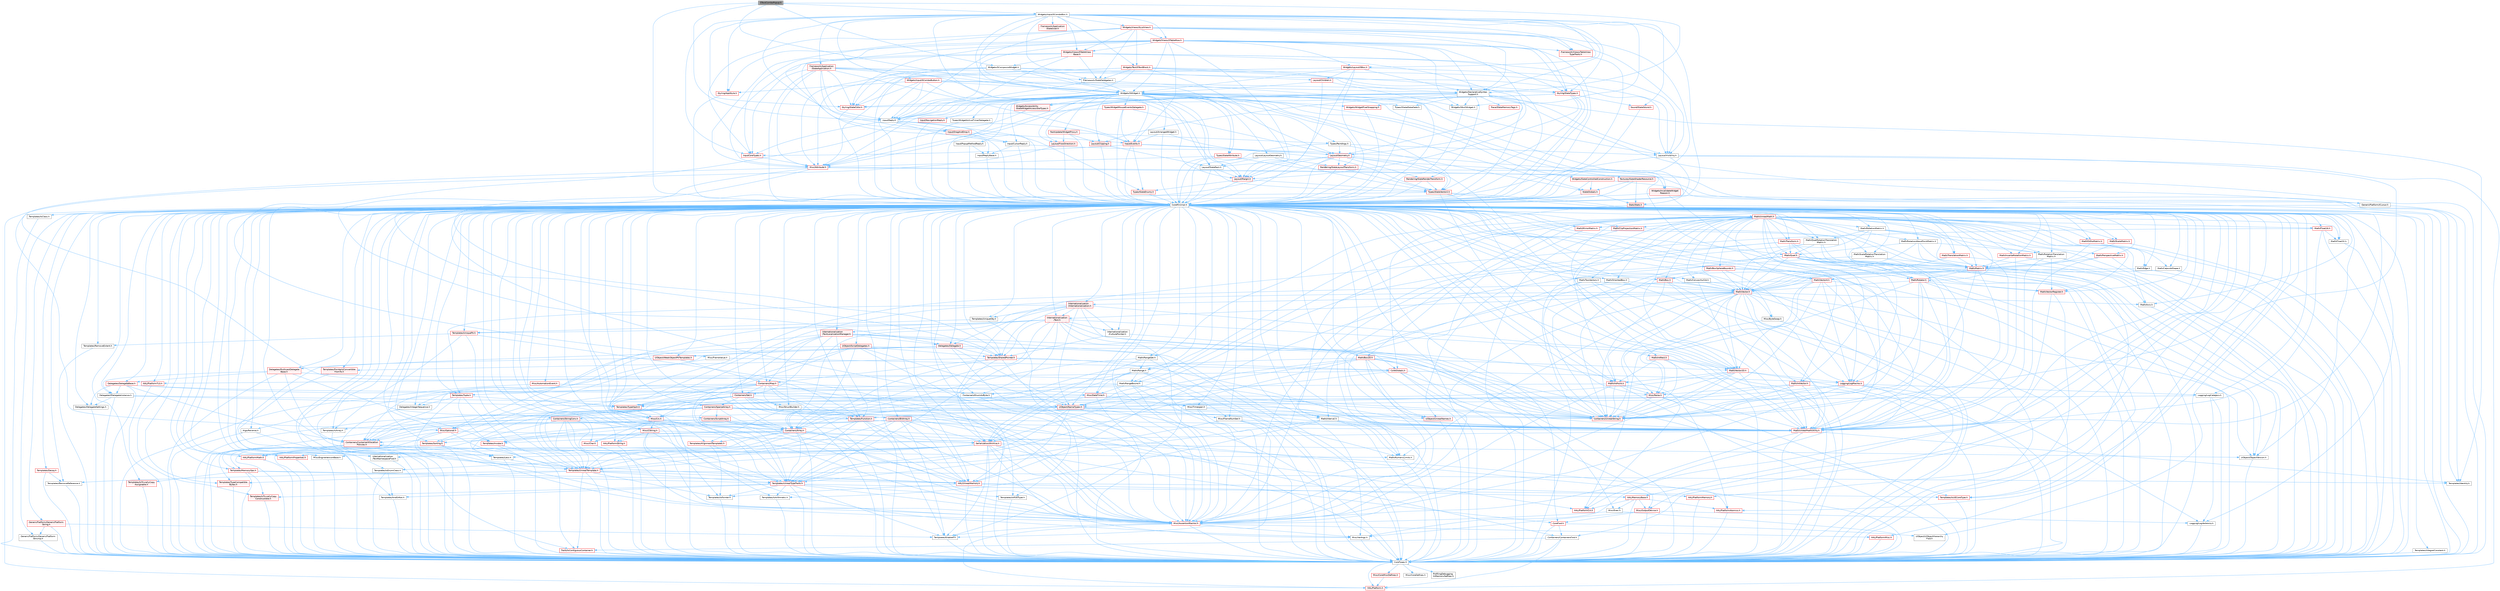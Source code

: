 digraph "STextComboPopup.h"
{
 // INTERACTIVE_SVG=YES
 // LATEX_PDF_SIZE
  bgcolor="transparent";
  edge [fontname=Helvetica,fontsize=10,labelfontname=Helvetica,labelfontsize=10];
  node [fontname=Helvetica,fontsize=10,shape=box,height=0.2,width=0.4];
  Node1 [id="Node000001",label="STextComboPopup.h",height=0.2,width=0.4,color="gray40", fillcolor="grey60", style="filled", fontcolor="black",tooltip=" "];
  Node1 -> Node2 [id="edge1_Node000001_Node000002",color="steelblue1",style="solid",tooltip=" "];
  Node2 [id="Node000002",label="CoreMinimal.h",height=0.2,width=0.4,color="grey40", fillcolor="white", style="filled",URL="$d7/d67/CoreMinimal_8h.html",tooltip=" "];
  Node2 -> Node3 [id="edge2_Node000002_Node000003",color="steelblue1",style="solid",tooltip=" "];
  Node3 [id="Node000003",label="CoreTypes.h",height=0.2,width=0.4,color="grey40", fillcolor="white", style="filled",URL="$dc/dec/CoreTypes_8h.html",tooltip=" "];
  Node3 -> Node4 [id="edge3_Node000003_Node000004",color="steelblue1",style="solid",tooltip=" "];
  Node4 [id="Node000004",label="HAL/Platform.h",height=0.2,width=0.4,color="red", fillcolor="#FFF0F0", style="filled",URL="$d9/dd0/Platform_8h.html",tooltip=" "];
  Node3 -> Node14 [id="edge4_Node000003_Node000014",color="steelblue1",style="solid",tooltip=" "];
  Node14 [id="Node000014",label="ProfilingDebugging\l/UMemoryDefines.h",height=0.2,width=0.4,color="grey40", fillcolor="white", style="filled",URL="$d2/da2/UMemoryDefines_8h.html",tooltip=" "];
  Node3 -> Node15 [id="edge5_Node000003_Node000015",color="steelblue1",style="solid",tooltip=" "];
  Node15 [id="Node000015",label="Misc/CoreMiscDefines.h",height=0.2,width=0.4,color="red", fillcolor="#FFF0F0", style="filled",URL="$da/d38/CoreMiscDefines_8h.html",tooltip=" "];
  Node15 -> Node4 [id="edge6_Node000015_Node000004",color="steelblue1",style="solid",tooltip=" "];
  Node3 -> Node16 [id="edge7_Node000003_Node000016",color="steelblue1",style="solid",tooltip=" "];
  Node16 [id="Node000016",label="Misc/CoreDefines.h",height=0.2,width=0.4,color="grey40", fillcolor="white", style="filled",URL="$d3/dd2/CoreDefines_8h.html",tooltip=" "];
  Node2 -> Node17 [id="edge8_Node000002_Node000017",color="steelblue1",style="solid",tooltip=" "];
  Node17 [id="Node000017",label="CoreFwd.h",height=0.2,width=0.4,color="red", fillcolor="#FFF0F0", style="filled",URL="$d1/d1e/CoreFwd_8h.html",tooltip=" "];
  Node17 -> Node3 [id="edge9_Node000017_Node000003",color="steelblue1",style="solid",tooltip=" "];
  Node17 -> Node18 [id="edge10_Node000017_Node000018",color="steelblue1",style="solid",tooltip=" "];
  Node18 [id="Node000018",label="Containers/ContainersFwd.h",height=0.2,width=0.4,color="grey40", fillcolor="white", style="filled",URL="$d4/d0a/ContainersFwd_8h.html",tooltip=" "];
  Node18 -> Node4 [id="edge11_Node000018_Node000004",color="steelblue1",style="solid",tooltip=" "];
  Node18 -> Node3 [id="edge12_Node000018_Node000003",color="steelblue1",style="solid",tooltip=" "];
  Node18 -> Node19 [id="edge13_Node000018_Node000019",color="steelblue1",style="solid",tooltip=" "];
  Node19 [id="Node000019",label="Traits/IsContiguousContainer.h",height=0.2,width=0.4,color="red", fillcolor="#FFF0F0", style="filled",URL="$d5/d3c/IsContiguousContainer_8h.html",tooltip=" "];
  Node19 -> Node3 [id="edge14_Node000019_Node000003",color="steelblue1",style="solid",tooltip=" "];
  Node17 -> Node23 [id="edge15_Node000017_Node000023",color="steelblue1",style="solid",tooltip=" "];
  Node23 [id="Node000023",label="UObject/UObjectHierarchy\lFwd.h",height=0.2,width=0.4,color="grey40", fillcolor="white", style="filled",URL="$d3/d13/UObjectHierarchyFwd_8h.html",tooltip=" "];
  Node2 -> Node23 [id="edge16_Node000002_Node000023",color="steelblue1",style="solid",tooltip=" "];
  Node2 -> Node18 [id="edge17_Node000002_Node000018",color="steelblue1",style="solid",tooltip=" "];
  Node2 -> Node24 [id="edge18_Node000002_Node000024",color="steelblue1",style="solid",tooltip=" "];
  Node24 [id="Node000024",label="Misc/VarArgs.h",height=0.2,width=0.4,color="grey40", fillcolor="white", style="filled",URL="$d5/d6f/VarArgs_8h.html",tooltip=" "];
  Node24 -> Node3 [id="edge19_Node000024_Node000003",color="steelblue1",style="solid",tooltip=" "];
  Node2 -> Node25 [id="edge20_Node000002_Node000025",color="steelblue1",style="solid",tooltip=" "];
  Node25 [id="Node000025",label="Logging/LogVerbosity.h",height=0.2,width=0.4,color="grey40", fillcolor="white", style="filled",URL="$d2/d8f/LogVerbosity_8h.html",tooltip=" "];
  Node25 -> Node3 [id="edge21_Node000025_Node000003",color="steelblue1",style="solid",tooltip=" "];
  Node2 -> Node26 [id="edge22_Node000002_Node000026",color="steelblue1",style="solid",tooltip=" "];
  Node26 [id="Node000026",label="Misc/OutputDevice.h",height=0.2,width=0.4,color="red", fillcolor="#FFF0F0", style="filled",URL="$d7/d32/OutputDevice_8h.html",tooltip=" "];
  Node26 -> Node17 [id="edge23_Node000026_Node000017",color="steelblue1",style="solid",tooltip=" "];
  Node26 -> Node3 [id="edge24_Node000026_Node000003",color="steelblue1",style="solid",tooltip=" "];
  Node26 -> Node25 [id="edge25_Node000026_Node000025",color="steelblue1",style="solid",tooltip=" "];
  Node26 -> Node24 [id="edge26_Node000026_Node000024",color="steelblue1",style="solid",tooltip=" "];
  Node2 -> Node32 [id="edge27_Node000002_Node000032",color="steelblue1",style="solid",tooltip=" "];
  Node32 [id="Node000032",label="HAL/PlatformCrt.h",height=0.2,width=0.4,color="red", fillcolor="#FFF0F0", style="filled",URL="$d8/d75/PlatformCrt_8h.html",tooltip=" "];
  Node2 -> Node42 [id="edge28_Node000002_Node000042",color="steelblue1",style="solid",tooltip=" "];
  Node42 [id="Node000042",label="HAL/PlatformMisc.h",height=0.2,width=0.4,color="red", fillcolor="#FFF0F0", style="filled",URL="$d0/df5/PlatformMisc_8h.html",tooltip=" "];
  Node42 -> Node3 [id="edge29_Node000042_Node000003",color="steelblue1",style="solid",tooltip=" "];
  Node2 -> Node61 [id="edge30_Node000002_Node000061",color="steelblue1",style="solid",tooltip=" "];
  Node61 [id="Node000061",label="Misc/AssertionMacros.h",height=0.2,width=0.4,color="red", fillcolor="#FFF0F0", style="filled",URL="$d0/dfa/AssertionMacros_8h.html",tooltip=" "];
  Node61 -> Node3 [id="edge31_Node000061_Node000003",color="steelblue1",style="solid",tooltip=" "];
  Node61 -> Node4 [id="edge32_Node000061_Node000004",color="steelblue1",style="solid",tooltip=" "];
  Node61 -> Node42 [id="edge33_Node000061_Node000042",color="steelblue1",style="solid",tooltip=" "];
  Node61 -> Node62 [id="edge34_Node000061_Node000062",color="steelblue1",style="solid",tooltip=" "];
  Node62 [id="Node000062",label="Templates/EnableIf.h",height=0.2,width=0.4,color="grey40", fillcolor="white", style="filled",URL="$d7/d60/EnableIf_8h.html",tooltip=" "];
  Node62 -> Node3 [id="edge35_Node000062_Node000003",color="steelblue1",style="solid",tooltip=" "];
  Node61 -> Node24 [id="edge36_Node000061_Node000024",color="steelblue1",style="solid",tooltip=" "];
  Node2 -> Node70 [id="edge37_Node000002_Node000070",color="steelblue1",style="solid",tooltip=" "];
  Node70 [id="Node000070",label="Templates/IsPointer.h",height=0.2,width=0.4,color="grey40", fillcolor="white", style="filled",URL="$d7/d05/IsPointer_8h.html",tooltip=" "];
  Node70 -> Node3 [id="edge38_Node000070_Node000003",color="steelblue1",style="solid",tooltip=" "];
  Node2 -> Node71 [id="edge39_Node000002_Node000071",color="steelblue1",style="solid",tooltip=" "];
  Node71 [id="Node000071",label="HAL/PlatformMemory.h",height=0.2,width=0.4,color="red", fillcolor="#FFF0F0", style="filled",URL="$de/d68/PlatformMemory_8h.html",tooltip=" "];
  Node71 -> Node3 [id="edge40_Node000071_Node000003",color="steelblue1",style="solid",tooltip=" "];
  Node2 -> Node54 [id="edge41_Node000002_Node000054",color="steelblue1",style="solid",tooltip=" "];
  Node54 [id="Node000054",label="HAL/PlatformAtomics.h",height=0.2,width=0.4,color="red", fillcolor="#FFF0F0", style="filled",URL="$d3/d36/PlatformAtomics_8h.html",tooltip=" "];
  Node54 -> Node3 [id="edge42_Node000054_Node000003",color="steelblue1",style="solid",tooltip=" "];
  Node2 -> Node76 [id="edge43_Node000002_Node000076",color="steelblue1",style="solid",tooltip=" "];
  Node76 [id="Node000076",label="Misc/Exec.h",height=0.2,width=0.4,color="grey40", fillcolor="white", style="filled",URL="$de/ddb/Exec_8h.html",tooltip=" "];
  Node76 -> Node3 [id="edge44_Node000076_Node000003",color="steelblue1",style="solid",tooltip=" "];
  Node76 -> Node61 [id="edge45_Node000076_Node000061",color="steelblue1",style="solid",tooltip=" "];
  Node2 -> Node77 [id="edge46_Node000002_Node000077",color="steelblue1",style="solid",tooltip=" "];
  Node77 [id="Node000077",label="HAL/MemoryBase.h",height=0.2,width=0.4,color="red", fillcolor="#FFF0F0", style="filled",URL="$d6/d9f/MemoryBase_8h.html",tooltip=" "];
  Node77 -> Node3 [id="edge47_Node000077_Node000003",color="steelblue1",style="solid",tooltip=" "];
  Node77 -> Node54 [id="edge48_Node000077_Node000054",color="steelblue1",style="solid",tooltip=" "];
  Node77 -> Node32 [id="edge49_Node000077_Node000032",color="steelblue1",style="solid",tooltip=" "];
  Node77 -> Node76 [id="edge50_Node000077_Node000076",color="steelblue1",style="solid",tooltip=" "];
  Node77 -> Node26 [id="edge51_Node000077_Node000026",color="steelblue1",style="solid",tooltip=" "];
  Node2 -> Node87 [id="edge52_Node000002_Node000087",color="steelblue1",style="solid",tooltip=" "];
  Node87 [id="Node000087",label="HAL/UnrealMemory.h",height=0.2,width=0.4,color="red", fillcolor="#FFF0F0", style="filled",URL="$d9/d96/UnrealMemory_8h.html",tooltip=" "];
  Node87 -> Node3 [id="edge53_Node000087_Node000003",color="steelblue1",style="solid",tooltip=" "];
  Node87 -> Node77 [id="edge54_Node000087_Node000077",color="steelblue1",style="solid",tooltip=" "];
  Node87 -> Node71 [id="edge55_Node000087_Node000071",color="steelblue1",style="solid",tooltip=" "];
  Node87 -> Node70 [id="edge56_Node000087_Node000070",color="steelblue1",style="solid",tooltip=" "];
  Node2 -> Node89 [id="edge57_Node000002_Node000089",color="steelblue1",style="solid",tooltip=" "];
  Node89 [id="Node000089",label="Templates/IsArithmetic.h",height=0.2,width=0.4,color="grey40", fillcolor="white", style="filled",URL="$d2/d5d/IsArithmetic_8h.html",tooltip=" "];
  Node89 -> Node3 [id="edge58_Node000089_Node000003",color="steelblue1",style="solid",tooltip=" "];
  Node2 -> Node83 [id="edge59_Node000002_Node000083",color="steelblue1",style="solid",tooltip=" "];
  Node83 [id="Node000083",label="Templates/AndOrNot.h",height=0.2,width=0.4,color="grey40", fillcolor="white", style="filled",URL="$db/d0a/AndOrNot_8h.html",tooltip=" "];
  Node83 -> Node3 [id="edge60_Node000083_Node000003",color="steelblue1",style="solid",tooltip=" "];
  Node2 -> Node90 [id="edge61_Node000002_Node000090",color="steelblue1",style="solid",tooltip=" "];
  Node90 [id="Node000090",label="Templates/IsPODType.h",height=0.2,width=0.4,color="grey40", fillcolor="white", style="filled",URL="$d7/db1/IsPODType_8h.html",tooltip=" "];
  Node90 -> Node3 [id="edge62_Node000090_Node000003",color="steelblue1",style="solid",tooltip=" "];
  Node2 -> Node91 [id="edge63_Node000002_Node000091",color="steelblue1",style="solid",tooltip=" "];
  Node91 [id="Node000091",label="Templates/IsUECoreType.h",height=0.2,width=0.4,color="red", fillcolor="#FFF0F0", style="filled",URL="$d1/db8/IsUECoreType_8h.html",tooltip=" "];
  Node91 -> Node3 [id="edge64_Node000091_Node000003",color="steelblue1",style="solid",tooltip=" "];
  Node2 -> Node84 [id="edge65_Node000002_Node000084",color="steelblue1",style="solid",tooltip=" "];
  Node84 [id="Node000084",label="Templates/IsTriviallyCopy\lConstructible.h",height=0.2,width=0.4,color="red", fillcolor="#FFF0F0", style="filled",URL="$d3/d78/IsTriviallyCopyConstructible_8h.html",tooltip=" "];
  Node84 -> Node3 [id="edge66_Node000084_Node000003",color="steelblue1",style="solid",tooltip=" "];
  Node2 -> Node92 [id="edge67_Node000002_Node000092",color="steelblue1",style="solid",tooltip=" "];
  Node92 [id="Node000092",label="Templates/UnrealTypeTraits.h",height=0.2,width=0.4,color="red", fillcolor="#FFF0F0", style="filled",URL="$d2/d2d/UnrealTypeTraits_8h.html",tooltip=" "];
  Node92 -> Node3 [id="edge68_Node000092_Node000003",color="steelblue1",style="solid",tooltip=" "];
  Node92 -> Node70 [id="edge69_Node000092_Node000070",color="steelblue1",style="solid",tooltip=" "];
  Node92 -> Node61 [id="edge70_Node000092_Node000061",color="steelblue1",style="solid",tooltip=" "];
  Node92 -> Node83 [id="edge71_Node000092_Node000083",color="steelblue1",style="solid",tooltip=" "];
  Node92 -> Node62 [id="edge72_Node000092_Node000062",color="steelblue1",style="solid",tooltip=" "];
  Node92 -> Node89 [id="edge73_Node000092_Node000089",color="steelblue1",style="solid",tooltip=" "];
  Node92 -> Node90 [id="edge74_Node000092_Node000090",color="steelblue1",style="solid",tooltip=" "];
  Node92 -> Node91 [id="edge75_Node000092_Node000091",color="steelblue1",style="solid",tooltip=" "];
  Node92 -> Node84 [id="edge76_Node000092_Node000084",color="steelblue1",style="solid",tooltip=" "];
  Node2 -> Node62 [id="edge77_Node000002_Node000062",color="steelblue1",style="solid",tooltip=" "];
  Node2 -> Node94 [id="edge78_Node000002_Node000094",color="steelblue1",style="solid",tooltip=" "];
  Node94 [id="Node000094",label="Templates/RemoveReference.h",height=0.2,width=0.4,color="grey40", fillcolor="white", style="filled",URL="$da/dbe/RemoveReference_8h.html",tooltip=" "];
  Node94 -> Node3 [id="edge79_Node000094_Node000003",color="steelblue1",style="solid",tooltip=" "];
  Node2 -> Node95 [id="edge80_Node000002_Node000095",color="steelblue1",style="solid",tooltip=" "];
  Node95 [id="Node000095",label="Templates/IntegralConstant.h",height=0.2,width=0.4,color="grey40", fillcolor="white", style="filled",URL="$db/d1b/IntegralConstant_8h.html",tooltip=" "];
  Node95 -> Node3 [id="edge81_Node000095_Node000003",color="steelblue1",style="solid",tooltip=" "];
  Node2 -> Node96 [id="edge82_Node000002_Node000096",color="steelblue1",style="solid",tooltip=" "];
  Node96 [id="Node000096",label="Templates/IsClass.h",height=0.2,width=0.4,color="grey40", fillcolor="white", style="filled",URL="$db/dcb/IsClass_8h.html",tooltip=" "];
  Node96 -> Node3 [id="edge83_Node000096_Node000003",color="steelblue1",style="solid",tooltip=" "];
  Node2 -> Node97 [id="edge84_Node000002_Node000097",color="steelblue1",style="solid",tooltip=" "];
  Node97 [id="Node000097",label="Templates/TypeCompatible\lBytes.h",height=0.2,width=0.4,color="red", fillcolor="#FFF0F0", style="filled",URL="$df/d0a/TypeCompatibleBytes_8h.html",tooltip=" "];
  Node97 -> Node3 [id="edge85_Node000097_Node000003",color="steelblue1",style="solid",tooltip=" "];
  Node2 -> Node19 [id="edge86_Node000002_Node000019",color="steelblue1",style="solid",tooltip=" "];
  Node2 -> Node98 [id="edge87_Node000002_Node000098",color="steelblue1",style="solid",tooltip=" "];
  Node98 [id="Node000098",label="Templates/UnrealTemplate.h",height=0.2,width=0.4,color="red", fillcolor="#FFF0F0", style="filled",URL="$d4/d24/UnrealTemplate_8h.html",tooltip=" "];
  Node98 -> Node3 [id="edge88_Node000098_Node000003",color="steelblue1",style="solid",tooltip=" "];
  Node98 -> Node70 [id="edge89_Node000098_Node000070",color="steelblue1",style="solid",tooltip=" "];
  Node98 -> Node87 [id="edge90_Node000098_Node000087",color="steelblue1",style="solid",tooltip=" "];
  Node98 -> Node92 [id="edge91_Node000098_Node000092",color="steelblue1",style="solid",tooltip=" "];
  Node98 -> Node94 [id="edge92_Node000098_Node000094",color="steelblue1",style="solid",tooltip=" "];
  Node98 -> Node97 [id="edge93_Node000098_Node000097",color="steelblue1",style="solid",tooltip=" "];
  Node98 -> Node65 [id="edge94_Node000098_Node000065",color="steelblue1",style="solid",tooltip=" "];
  Node65 [id="Node000065",label="Templates/Identity.h",height=0.2,width=0.4,color="grey40", fillcolor="white", style="filled",URL="$d0/dd5/Identity_8h.html",tooltip=" "];
  Node98 -> Node19 [id="edge95_Node000098_Node000019",color="steelblue1",style="solid",tooltip=" "];
  Node2 -> Node47 [id="edge96_Node000002_Node000047",color="steelblue1",style="solid",tooltip=" "];
  Node47 [id="Node000047",label="Math/NumericLimits.h",height=0.2,width=0.4,color="grey40", fillcolor="white", style="filled",URL="$df/d1b/NumericLimits_8h.html",tooltip=" "];
  Node47 -> Node3 [id="edge97_Node000047_Node000003",color="steelblue1",style="solid",tooltip=" "];
  Node2 -> Node102 [id="edge98_Node000002_Node000102",color="steelblue1",style="solid",tooltip=" "];
  Node102 [id="Node000102",label="HAL/PlatformMath.h",height=0.2,width=0.4,color="red", fillcolor="#FFF0F0", style="filled",URL="$dc/d53/PlatformMath_8h.html",tooltip=" "];
  Node102 -> Node3 [id="edge99_Node000102_Node000003",color="steelblue1",style="solid",tooltip=" "];
  Node2 -> Node85 [id="edge100_Node000002_Node000085",color="steelblue1",style="solid",tooltip=" "];
  Node85 [id="Node000085",label="Templates/IsTriviallyCopy\lAssignable.h",height=0.2,width=0.4,color="red", fillcolor="#FFF0F0", style="filled",URL="$d2/df2/IsTriviallyCopyAssignable_8h.html",tooltip=" "];
  Node85 -> Node3 [id="edge101_Node000085_Node000003",color="steelblue1",style="solid",tooltip=" "];
  Node2 -> Node110 [id="edge102_Node000002_Node000110",color="steelblue1",style="solid",tooltip=" "];
  Node110 [id="Node000110",label="Templates/MemoryOps.h",height=0.2,width=0.4,color="red", fillcolor="#FFF0F0", style="filled",URL="$db/dea/MemoryOps_8h.html",tooltip=" "];
  Node110 -> Node3 [id="edge103_Node000110_Node000003",color="steelblue1",style="solid",tooltip=" "];
  Node110 -> Node87 [id="edge104_Node000110_Node000087",color="steelblue1",style="solid",tooltip=" "];
  Node110 -> Node85 [id="edge105_Node000110_Node000085",color="steelblue1",style="solid",tooltip=" "];
  Node110 -> Node84 [id="edge106_Node000110_Node000084",color="steelblue1",style="solid",tooltip=" "];
  Node110 -> Node92 [id="edge107_Node000110_Node000092",color="steelblue1",style="solid",tooltip=" "];
  Node2 -> Node111 [id="edge108_Node000002_Node000111",color="steelblue1",style="solid",tooltip=" "];
  Node111 [id="Node000111",label="Containers/ContainerAllocation\lPolicies.h",height=0.2,width=0.4,color="red", fillcolor="#FFF0F0", style="filled",URL="$d7/dff/ContainerAllocationPolicies_8h.html",tooltip=" "];
  Node111 -> Node3 [id="edge109_Node000111_Node000003",color="steelblue1",style="solid",tooltip=" "];
  Node111 -> Node111 [id="edge110_Node000111_Node000111",color="steelblue1",style="solid",tooltip=" "];
  Node111 -> Node102 [id="edge111_Node000111_Node000102",color="steelblue1",style="solid",tooltip=" "];
  Node111 -> Node87 [id="edge112_Node000111_Node000087",color="steelblue1",style="solid",tooltip=" "];
  Node111 -> Node47 [id="edge113_Node000111_Node000047",color="steelblue1",style="solid",tooltip=" "];
  Node111 -> Node61 [id="edge114_Node000111_Node000061",color="steelblue1",style="solid",tooltip=" "];
  Node111 -> Node110 [id="edge115_Node000111_Node000110",color="steelblue1",style="solid",tooltip=" "];
  Node111 -> Node97 [id="edge116_Node000111_Node000097",color="steelblue1",style="solid",tooltip=" "];
  Node2 -> Node114 [id="edge117_Node000002_Node000114",color="steelblue1",style="solid",tooltip=" "];
  Node114 [id="Node000114",label="Templates/IsEnumClass.h",height=0.2,width=0.4,color="grey40", fillcolor="white", style="filled",URL="$d7/d15/IsEnumClass_8h.html",tooltip=" "];
  Node114 -> Node3 [id="edge118_Node000114_Node000003",color="steelblue1",style="solid",tooltip=" "];
  Node114 -> Node83 [id="edge119_Node000114_Node000083",color="steelblue1",style="solid",tooltip=" "];
  Node2 -> Node115 [id="edge120_Node000002_Node000115",color="steelblue1",style="solid",tooltip=" "];
  Node115 [id="Node000115",label="HAL/PlatformProperties.h",height=0.2,width=0.4,color="red", fillcolor="#FFF0F0", style="filled",URL="$d9/db0/PlatformProperties_8h.html",tooltip=" "];
  Node115 -> Node3 [id="edge121_Node000115_Node000003",color="steelblue1",style="solid",tooltip=" "];
  Node2 -> Node118 [id="edge122_Node000002_Node000118",color="steelblue1",style="solid",tooltip=" "];
  Node118 [id="Node000118",label="Misc/EngineVersionBase.h",height=0.2,width=0.4,color="grey40", fillcolor="white", style="filled",URL="$d5/d2b/EngineVersionBase_8h.html",tooltip=" "];
  Node118 -> Node3 [id="edge123_Node000118_Node000003",color="steelblue1",style="solid",tooltip=" "];
  Node2 -> Node119 [id="edge124_Node000002_Node000119",color="steelblue1",style="solid",tooltip=" "];
  Node119 [id="Node000119",label="Internationalization\l/TextNamespaceFwd.h",height=0.2,width=0.4,color="grey40", fillcolor="white", style="filled",URL="$d8/d97/TextNamespaceFwd_8h.html",tooltip=" "];
  Node119 -> Node3 [id="edge125_Node000119_Node000003",color="steelblue1",style="solid",tooltip=" "];
  Node2 -> Node120 [id="edge126_Node000002_Node000120",color="steelblue1",style="solid",tooltip=" "];
  Node120 [id="Node000120",label="Serialization/Archive.h",height=0.2,width=0.4,color="red", fillcolor="#FFF0F0", style="filled",URL="$d7/d3b/Archive_8h.html",tooltip=" "];
  Node120 -> Node17 [id="edge127_Node000120_Node000017",color="steelblue1",style="solid",tooltip=" "];
  Node120 -> Node3 [id="edge128_Node000120_Node000003",color="steelblue1",style="solid",tooltip=" "];
  Node120 -> Node115 [id="edge129_Node000120_Node000115",color="steelblue1",style="solid",tooltip=" "];
  Node120 -> Node119 [id="edge130_Node000120_Node000119",color="steelblue1",style="solid",tooltip=" "];
  Node120 -> Node61 [id="edge131_Node000120_Node000061",color="steelblue1",style="solid",tooltip=" "];
  Node120 -> Node118 [id="edge132_Node000120_Node000118",color="steelblue1",style="solid",tooltip=" "];
  Node120 -> Node24 [id="edge133_Node000120_Node000024",color="steelblue1",style="solid",tooltip=" "];
  Node120 -> Node62 [id="edge134_Node000120_Node000062",color="steelblue1",style="solid",tooltip=" "];
  Node120 -> Node114 [id="edge135_Node000120_Node000114",color="steelblue1",style="solid",tooltip=" "];
  Node120 -> Node98 [id="edge136_Node000120_Node000098",color="steelblue1",style="solid",tooltip=" "];
  Node120 -> Node123 [id="edge137_Node000120_Node000123",color="steelblue1",style="solid",tooltip=" "];
  Node123 [id="Node000123",label="UObject/ObjectVersion.h",height=0.2,width=0.4,color="grey40", fillcolor="white", style="filled",URL="$da/d63/ObjectVersion_8h.html",tooltip=" "];
  Node123 -> Node3 [id="edge138_Node000123_Node000003",color="steelblue1",style="solid",tooltip=" "];
  Node2 -> Node124 [id="edge139_Node000002_Node000124",color="steelblue1",style="solid",tooltip=" "];
  Node124 [id="Node000124",label="Templates/Less.h",height=0.2,width=0.4,color="grey40", fillcolor="white", style="filled",URL="$de/dc8/Less_8h.html",tooltip=" "];
  Node124 -> Node3 [id="edge140_Node000124_Node000003",color="steelblue1",style="solid",tooltip=" "];
  Node124 -> Node98 [id="edge141_Node000124_Node000098",color="steelblue1",style="solid",tooltip=" "];
  Node2 -> Node125 [id="edge142_Node000002_Node000125",color="steelblue1",style="solid",tooltip=" "];
  Node125 [id="Node000125",label="Templates/Sorting.h",height=0.2,width=0.4,color="red", fillcolor="#FFF0F0", style="filled",URL="$d3/d9e/Sorting_8h.html",tooltip=" "];
  Node125 -> Node3 [id="edge143_Node000125_Node000003",color="steelblue1",style="solid",tooltip=" "];
  Node125 -> Node102 [id="edge144_Node000125_Node000102",color="steelblue1",style="solid",tooltip=" "];
  Node125 -> Node124 [id="edge145_Node000125_Node000124",color="steelblue1",style="solid",tooltip=" "];
  Node2 -> Node136 [id="edge146_Node000002_Node000136",color="steelblue1",style="solid",tooltip=" "];
  Node136 [id="Node000136",label="Misc/Char.h",height=0.2,width=0.4,color="red", fillcolor="#FFF0F0", style="filled",URL="$d0/d58/Char_8h.html",tooltip=" "];
  Node136 -> Node3 [id="edge147_Node000136_Node000003",color="steelblue1",style="solid",tooltip=" "];
  Node2 -> Node139 [id="edge148_Node000002_Node000139",color="steelblue1",style="solid",tooltip=" "];
  Node139 [id="Node000139",label="GenericPlatform/GenericPlatform\lStricmp.h",height=0.2,width=0.4,color="grey40", fillcolor="white", style="filled",URL="$d2/d86/GenericPlatformStricmp_8h.html",tooltip=" "];
  Node139 -> Node3 [id="edge149_Node000139_Node000003",color="steelblue1",style="solid",tooltip=" "];
  Node2 -> Node140 [id="edge150_Node000002_Node000140",color="steelblue1",style="solid",tooltip=" "];
  Node140 [id="Node000140",label="GenericPlatform/GenericPlatform\lString.h",height=0.2,width=0.4,color="red", fillcolor="#FFF0F0", style="filled",URL="$dd/d20/GenericPlatformString_8h.html",tooltip=" "];
  Node140 -> Node3 [id="edge151_Node000140_Node000003",color="steelblue1",style="solid",tooltip=" "];
  Node140 -> Node139 [id="edge152_Node000140_Node000139",color="steelblue1",style="solid",tooltip=" "];
  Node140 -> Node62 [id="edge153_Node000140_Node000062",color="steelblue1",style="solid",tooltip=" "];
  Node2 -> Node73 [id="edge154_Node000002_Node000073",color="steelblue1",style="solid",tooltip=" "];
  Node73 [id="Node000073",label="HAL/PlatformString.h",height=0.2,width=0.4,color="red", fillcolor="#FFF0F0", style="filled",URL="$db/db5/PlatformString_8h.html",tooltip=" "];
  Node73 -> Node3 [id="edge155_Node000073_Node000003",color="steelblue1",style="solid",tooltip=" "];
  Node2 -> Node143 [id="edge156_Node000002_Node000143",color="steelblue1",style="solid",tooltip=" "];
  Node143 [id="Node000143",label="Misc/CString.h",height=0.2,width=0.4,color="red", fillcolor="#FFF0F0", style="filled",URL="$d2/d49/CString_8h.html",tooltip=" "];
  Node143 -> Node3 [id="edge157_Node000143_Node000003",color="steelblue1",style="solid",tooltip=" "];
  Node143 -> Node32 [id="edge158_Node000143_Node000032",color="steelblue1",style="solid",tooltip=" "];
  Node143 -> Node73 [id="edge159_Node000143_Node000073",color="steelblue1",style="solid",tooltip=" "];
  Node143 -> Node61 [id="edge160_Node000143_Node000061",color="steelblue1",style="solid",tooltip=" "];
  Node143 -> Node136 [id="edge161_Node000143_Node000136",color="steelblue1",style="solid",tooltip=" "];
  Node143 -> Node24 [id="edge162_Node000143_Node000024",color="steelblue1",style="solid",tooltip=" "];
  Node2 -> Node144 [id="edge163_Node000002_Node000144",color="steelblue1",style="solid",tooltip=" "];
  Node144 [id="Node000144",label="Misc/Crc.h",height=0.2,width=0.4,color="red", fillcolor="#FFF0F0", style="filled",URL="$d4/dd2/Crc_8h.html",tooltip=" "];
  Node144 -> Node3 [id="edge164_Node000144_Node000003",color="steelblue1",style="solid",tooltip=" "];
  Node144 -> Node73 [id="edge165_Node000144_Node000073",color="steelblue1",style="solid",tooltip=" "];
  Node144 -> Node61 [id="edge166_Node000144_Node000061",color="steelblue1",style="solid",tooltip=" "];
  Node144 -> Node143 [id="edge167_Node000144_Node000143",color="steelblue1",style="solid",tooltip=" "];
  Node144 -> Node136 [id="edge168_Node000144_Node000136",color="steelblue1",style="solid",tooltip=" "];
  Node144 -> Node92 [id="edge169_Node000144_Node000092",color="steelblue1",style="solid",tooltip=" "];
  Node2 -> Node135 [id="edge170_Node000002_Node000135",color="steelblue1",style="solid",tooltip=" "];
  Node135 [id="Node000135",label="Math/UnrealMathUtility.h",height=0.2,width=0.4,color="red", fillcolor="#FFF0F0", style="filled",URL="$db/db8/UnrealMathUtility_8h.html",tooltip=" "];
  Node135 -> Node3 [id="edge171_Node000135_Node000003",color="steelblue1",style="solid",tooltip=" "];
  Node135 -> Node61 [id="edge172_Node000135_Node000061",color="steelblue1",style="solid",tooltip=" "];
  Node135 -> Node102 [id="edge173_Node000135_Node000102",color="steelblue1",style="solid",tooltip=" "];
  Node135 -> Node65 [id="edge174_Node000135_Node000065",color="steelblue1",style="solid",tooltip=" "];
  Node2 -> Node145 [id="edge175_Node000002_Node000145",color="steelblue1",style="solid",tooltip=" "];
  Node145 [id="Node000145",label="Containers/UnrealString.h",height=0.2,width=0.4,color="red", fillcolor="#FFF0F0", style="filled",URL="$d5/dba/UnrealString_8h.html",tooltip=" "];
  Node2 -> Node149 [id="edge176_Node000002_Node000149",color="steelblue1",style="solid",tooltip=" "];
  Node149 [id="Node000149",label="Containers/Array.h",height=0.2,width=0.4,color="red", fillcolor="#FFF0F0", style="filled",URL="$df/dd0/Array_8h.html",tooltip=" "];
  Node149 -> Node3 [id="edge177_Node000149_Node000003",color="steelblue1",style="solid",tooltip=" "];
  Node149 -> Node61 [id="edge178_Node000149_Node000061",color="steelblue1",style="solid",tooltip=" "];
  Node149 -> Node87 [id="edge179_Node000149_Node000087",color="steelblue1",style="solid",tooltip=" "];
  Node149 -> Node92 [id="edge180_Node000149_Node000092",color="steelblue1",style="solid",tooltip=" "];
  Node149 -> Node98 [id="edge181_Node000149_Node000098",color="steelblue1",style="solid",tooltip=" "];
  Node149 -> Node111 [id="edge182_Node000149_Node000111",color="steelblue1",style="solid",tooltip=" "];
  Node149 -> Node120 [id="edge183_Node000149_Node000120",color="steelblue1",style="solid",tooltip=" "];
  Node149 -> Node128 [id="edge184_Node000149_Node000128",color="steelblue1",style="solid",tooltip=" "];
  Node128 [id="Node000128",label="Templates/Invoke.h",height=0.2,width=0.4,color="red", fillcolor="#FFF0F0", style="filled",URL="$d7/deb/Invoke_8h.html",tooltip=" "];
  Node128 -> Node3 [id="edge185_Node000128_Node000003",color="steelblue1",style="solid",tooltip=" "];
  Node128 -> Node98 [id="edge186_Node000128_Node000098",color="steelblue1",style="solid",tooltip=" "];
  Node149 -> Node124 [id="edge187_Node000149_Node000124",color="steelblue1",style="solid",tooltip=" "];
  Node149 -> Node125 [id="edge188_Node000149_Node000125",color="steelblue1",style="solid",tooltip=" "];
  Node149 -> Node172 [id="edge189_Node000149_Node000172",color="steelblue1",style="solid",tooltip=" "];
  Node172 [id="Node000172",label="Templates/AlignmentTemplates.h",height=0.2,width=0.4,color="red", fillcolor="#FFF0F0", style="filled",URL="$dd/d32/AlignmentTemplates_8h.html",tooltip=" "];
  Node172 -> Node3 [id="edge190_Node000172_Node000003",color="steelblue1",style="solid",tooltip=" "];
  Node172 -> Node70 [id="edge191_Node000172_Node000070",color="steelblue1",style="solid",tooltip=" "];
  Node2 -> Node173 [id="edge192_Node000002_Node000173",color="steelblue1",style="solid",tooltip=" "];
  Node173 [id="Node000173",label="Misc/FrameNumber.h",height=0.2,width=0.4,color="grey40", fillcolor="white", style="filled",URL="$dd/dbd/FrameNumber_8h.html",tooltip=" "];
  Node173 -> Node3 [id="edge193_Node000173_Node000003",color="steelblue1",style="solid",tooltip=" "];
  Node173 -> Node47 [id="edge194_Node000173_Node000047",color="steelblue1",style="solid",tooltip=" "];
  Node173 -> Node135 [id="edge195_Node000173_Node000135",color="steelblue1",style="solid",tooltip=" "];
  Node173 -> Node62 [id="edge196_Node000173_Node000062",color="steelblue1",style="solid",tooltip=" "];
  Node173 -> Node92 [id="edge197_Node000173_Node000092",color="steelblue1",style="solid",tooltip=" "];
  Node2 -> Node174 [id="edge198_Node000002_Node000174",color="steelblue1",style="solid",tooltip=" "];
  Node174 [id="Node000174",label="Misc/Timespan.h",height=0.2,width=0.4,color="grey40", fillcolor="white", style="filled",URL="$da/dd9/Timespan_8h.html",tooltip=" "];
  Node174 -> Node3 [id="edge199_Node000174_Node000003",color="steelblue1",style="solid",tooltip=" "];
  Node174 -> Node175 [id="edge200_Node000174_Node000175",color="steelblue1",style="solid",tooltip=" "];
  Node175 [id="Node000175",label="Math/Interval.h",height=0.2,width=0.4,color="grey40", fillcolor="white", style="filled",URL="$d1/d55/Interval_8h.html",tooltip=" "];
  Node175 -> Node3 [id="edge201_Node000175_Node000003",color="steelblue1",style="solid",tooltip=" "];
  Node175 -> Node89 [id="edge202_Node000175_Node000089",color="steelblue1",style="solid",tooltip=" "];
  Node175 -> Node92 [id="edge203_Node000175_Node000092",color="steelblue1",style="solid",tooltip=" "];
  Node175 -> Node47 [id="edge204_Node000175_Node000047",color="steelblue1",style="solid",tooltip=" "];
  Node175 -> Node135 [id="edge205_Node000175_Node000135",color="steelblue1",style="solid",tooltip=" "];
  Node174 -> Node135 [id="edge206_Node000174_Node000135",color="steelblue1",style="solid",tooltip=" "];
  Node174 -> Node61 [id="edge207_Node000174_Node000061",color="steelblue1",style="solid",tooltip=" "];
  Node2 -> Node176 [id="edge208_Node000002_Node000176",color="steelblue1",style="solid",tooltip=" "];
  Node176 [id="Node000176",label="Containers/StringConv.h",height=0.2,width=0.4,color="red", fillcolor="#FFF0F0", style="filled",URL="$d3/ddf/StringConv_8h.html",tooltip=" "];
  Node176 -> Node3 [id="edge209_Node000176_Node000003",color="steelblue1",style="solid",tooltip=" "];
  Node176 -> Node61 [id="edge210_Node000176_Node000061",color="steelblue1",style="solid",tooltip=" "];
  Node176 -> Node111 [id="edge211_Node000176_Node000111",color="steelblue1",style="solid",tooltip=" "];
  Node176 -> Node149 [id="edge212_Node000176_Node000149",color="steelblue1",style="solid",tooltip=" "];
  Node176 -> Node143 [id="edge213_Node000176_Node000143",color="steelblue1",style="solid",tooltip=" "];
  Node176 -> Node177 [id="edge214_Node000176_Node000177",color="steelblue1",style="solid",tooltip=" "];
  Node177 [id="Node000177",label="Templates/IsArray.h",height=0.2,width=0.4,color="grey40", fillcolor="white", style="filled",URL="$d8/d8d/IsArray_8h.html",tooltip=" "];
  Node177 -> Node3 [id="edge215_Node000177_Node000003",color="steelblue1",style="solid",tooltip=" "];
  Node176 -> Node98 [id="edge216_Node000176_Node000098",color="steelblue1",style="solid",tooltip=" "];
  Node176 -> Node92 [id="edge217_Node000176_Node000092",color="steelblue1",style="solid",tooltip=" "];
  Node176 -> Node19 [id="edge218_Node000176_Node000019",color="steelblue1",style="solid",tooltip=" "];
  Node2 -> Node178 [id="edge219_Node000002_Node000178",color="steelblue1",style="solid",tooltip=" "];
  Node178 [id="Node000178",label="UObject/UnrealNames.h",height=0.2,width=0.4,color="red", fillcolor="#FFF0F0", style="filled",URL="$d8/db1/UnrealNames_8h.html",tooltip=" "];
  Node178 -> Node3 [id="edge220_Node000178_Node000003",color="steelblue1",style="solid",tooltip=" "];
  Node2 -> Node180 [id="edge221_Node000002_Node000180",color="steelblue1",style="solid",tooltip=" "];
  Node180 [id="Node000180",label="UObject/NameTypes.h",height=0.2,width=0.4,color="red", fillcolor="#FFF0F0", style="filled",URL="$d6/d35/NameTypes_8h.html",tooltip=" "];
  Node180 -> Node3 [id="edge222_Node000180_Node000003",color="steelblue1",style="solid",tooltip=" "];
  Node180 -> Node61 [id="edge223_Node000180_Node000061",color="steelblue1",style="solid",tooltip=" "];
  Node180 -> Node87 [id="edge224_Node000180_Node000087",color="steelblue1",style="solid",tooltip=" "];
  Node180 -> Node92 [id="edge225_Node000180_Node000092",color="steelblue1",style="solid",tooltip=" "];
  Node180 -> Node98 [id="edge226_Node000180_Node000098",color="steelblue1",style="solid",tooltip=" "];
  Node180 -> Node145 [id="edge227_Node000180_Node000145",color="steelblue1",style="solid",tooltip=" "];
  Node180 -> Node176 [id="edge228_Node000180_Node000176",color="steelblue1",style="solid",tooltip=" "];
  Node180 -> Node178 [id="edge229_Node000180_Node000178",color="steelblue1",style="solid",tooltip=" "];
  Node2 -> Node188 [id="edge230_Node000002_Node000188",color="steelblue1",style="solid",tooltip=" "];
  Node188 [id="Node000188",label="Misc/Parse.h",height=0.2,width=0.4,color="red", fillcolor="#FFF0F0", style="filled",URL="$dc/d71/Parse_8h.html",tooltip=" "];
  Node188 -> Node145 [id="edge231_Node000188_Node000145",color="steelblue1",style="solid",tooltip=" "];
  Node188 -> Node3 [id="edge232_Node000188_Node000003",color="steelblue1",style="solid",tooltip=" "];
  Node188 -> Node32 [id="edge233_Node000188_Node000032",color="steelblue1",style="solid",tooltip=" "];
  Node188 -> Node189 [id="edge234_Node000188_Node000189",color="steelblue1",style="solid",tooltip=" "];
  Node189 [id="Node000189",label="Templates/Function.h",height=0.2,width=0.4,color="red", fillcolor="#FFF0F0", style="filled",URL="$df/df5/Function_8h.html",tooltip=" "];
  Node189 -> Node3 [id="edge235_Node000189_Node000003",color="steelblue1",style="solid",tooltip=" "];
  Node189 -> Node61 [id="edge236_Node000189_Node000061",color="steelblue1",style="solid",tooltip=" "];
  Node189 -> Node87 [id="edge237_Node000189_Node000087",color="steelblue1",style="solid",tooltip=" "];
  Node189 -> Node92 [id="edge238_Node000189_Node000092",color="steelblue1",style="solid",tooltip=" "];
  Node189 -> Node128 [id="edge239_Node000189_Node000128",color="steelblue1",style="solid",tooltip=" "];
  Node189 -> Node98 [id="edge240_Node000189_Node000098",color="steelblue1",style="solid",tooltip=" "];
  Node189 -> Node135 [id="edge241_Node000189_Node000135",color="steelblue1",style="solid",tooltip=" "];
  Node2 -> Node172 [id="edge242_Node000002_Node000172",color="steelblue1",style="solid",tooltip=" "];
  Node2 -> Node191 [id="edge243_Node000002_Node000191",color="steelblue1",style="solid",tooltip=" "];
  Node191 [id="Node000191",label="Misc/StructBuilder.h",height=0.2,width=0.4,color="grey40", fillcolor="white", style="filled",URL="$d9/db3/StructBuilder_8h.html",tooltip=" "];
  Node191 -> Node3 [id="edge244_Node000191_Node000003",color="steelblue1",style="solid",tooltip=" "];
  Node191 -> Node135 [id="edge245_Node000191_Node000135",color="steelblue1",style="solid",tooltip=" "];
  Node191 -> Node172 [id="edge246_Node000191_Node000172",color="steelblue1",style="solid",tooltip=" "];
  Node2 -> Node104 [id="edge247_Node000002_Node000104",color="steelblue1",style="solid",tooltip=" "];
  Node104 [id="Node000104",label="Templates/Decay.h",height=0.2,width=0.4,color="red", fillcolor="#FFF0F0", style="filled",URL="$dd/d0f/Decay_8h.html",tooltip=" "];
  Node104 -> Node3 [id="edge248_Node000104_Node000003",color="steelblue1",style="solid",tooltip=" "];
  Node104 -> Node94 [id="edge249_Node000104_Node000094",color="steelblue1",style="solid",tooltip=" "];
  Node2 -> Node192 [id="edge250_Node000002_Node000192",color="steelblue1",style="solid",tooltip=" "];
  Node192 [id="Node000192",label="Templates/PointerIsConvertible\lFromTo.h",height=0.2,width=0.4,color="red", fillcolor="#FFF0F0", style="filled",URL="$d6/d65/PointerIsConvertibleFromTo_8h.html",tooltip=" "];
  Node192 -> Node3 [id="edge251_Node000192_Node000003",color="steelblue1",style="solid",tooltip=" "];
  Node2 -> Node128 [id="edge252_Node000002_Node000128",color="steelblue1",style="solid",tooltip=" "];
  Node2 -> Node189 [id="edge253_Node000002_Node000189",color="steelblue1",style="solid",tooltip=" "];
  Node2 -> Node161 [id="edge254_Node000002_Node000161",color="steelblue1",style="solid",tooltip=" "];
  Node161 [id="Node000161",label="Templates/TypeHash.h",height=0.2,width=0.4,color="red", fillcolor="#FFF0F0", style="filled",URL="$d1/d62/TypeHash_8h.html",tooltip=" "];
  Node161 -> Node3 [id="edge255_Node000161_Node000003",color="steelblue1",style="solid",tooltip=" "];
  Node161 -> Node144 [id="edge256_Node000161_Node000144",color="steelblue1",style="solid",tooltip=" "];
  Node2 -> Node193 [id="edge257_Node000002_Node000193",color="steelblue1",style="solid",tooltip=" "];
  Node193 [id="Node000193",label="Containers/ScriptArray.h",height=0.2,width=0.4,color="red", fillcolor="#FFF0F0", style="filled",URL="$dc/daf/ScriptArray_8h.html",tooltip=" "];
  Node193 -> Node3 [id="edge258_Node000193_Node000003",color="steelblue1",style="solid",tooltip=" "];
  Node193 -> Node61 [id="edge259_Node000193_Node000061",color="steelblue1",style="solid",tooltip=" "];
  Node193 -> Node87 [id="edge260_Node000193_Node000087",color="steelblue1",style="solid",tooltip=" "];
  Node193 -> Node111 [id="edge261_Node000193_Node000111",color="steelblue1",style="solid",tooltip=" "];
  Node193 -> Node149 [id="edge262_Node000193_Node000149",color="steelblue1",style="solid",tooltip=" "];
  Node2 -> Node194 [id="edge263_Node000002_Node000194",color="steelblue1",style="solid",tooltip=" "];
  Node194 [id="Node000194",label="Containers/BitArray.h",height=0.2,width=0.4,color="red", fillcolor="#FFF0F0", style="filled",URL="$d1/de4/BitArray_8h.html",tooltip=" "];
  Node194 -> Node111 [id="edge264_Node000194_Node000111",color="steelblue1",style="solid",tooltip=" "];
  Node194 -> Node3 [id="edge265_Node000194_Node000003",color="steelblue1",style="solid",tooltip=" "];
  Node194 -> Node54 [id="edge266_Node000194_Node000054",color="steelblue1",style="solid",tooltip=" "];
  Node194 -> Node87 [id="edge267_Node000194_Node000087",color="steelblue1",style="solid",tooltip=" "];
  Node194 -> Node135 [id="edge268_Node000194_Node000135",color="steelblue1",style="solid",tooltip=" "];
  Node194 -> Node61 [id="edge269_Node000194_Node000061",color="steelblue1",style="solid",tooltip=" "];
  Node194 -> Node120 [id="edge270_Node000194_Node000120",color="steelblue1",style="solid",tooltip=" "];
  Node194 -> Node62 [id="edge271_Node000194_Node000062",color="steelblue1",style="solid",tooltip=" "];
  Node194 -> Node128 [id="edge272_Node000194_Node000128",color="steelblue1",style="solid",tooltip=" "];
  Node194 -> Node98 [id="edge273_Node000194_Node000098",color="steelblue1",style="solid",tooltip=" "];
  Node194 -> Node92 [id="edge274_Node000194_Node000092",color="steelblue1",style="solid",tooltip=" "];
  Node2 -> Node195 [id="edge275_Node000002_Node000195",color="steelblue1",style="solid",tooltip=" "];
  Node195 [id="Node000195",label="Containers/SparseArray.h",height=0.2,width=0.4,color="red", fillcolor="#FFF0F0", style="filled",URL="$d5/dbf/SparseArray_8h.html",tooltip=" "];
  Node195 -> Node3 [id="edge276_Node000195_Node000003",color="steelblue1",style="solid",tooltip=" "];
  Node195 -> Node61 [id="edge277_Node000195_Node000061",color="steelblue1",style="solid",tooltip=" "];
  Node195 -> Node87 [id="edge278_Node000195_Node000087",color="steelblue1",style="solid",tooltip=" "];
  Node195 -> Node92 [id="edge279_Node000195_Node000092",color="steelblue1",style="solid",tooltip=" "];
  Node195 -> Node98 [id="edge280_Node000195_Node000098",color="steelblue1",style="solid",tooltip=" "];
  Node195 -> Node111 [id="edge281_Node000195_Node000111",color="steelblue1",style="solid",tooltip=" "];
  Node195 -> Node124 [id="edge282_Node000195_Node000124",color="steelblue1",style="solid",tooltip=" "];
  Node195 -> Node149 [id="edge283_Node000195_Node000149",color="steelblue1",style="solid",tooltip=" "];
  Node195 -> Node135 [id="edge284_Node000195_Node000135",color="steelblue1",style="solid",tooltip=" "];
  Node195 -> Node193 [id="edge285_Node000195_Node000193",color="steelblue1",style="solid",tooltip=" "];
  Node195 -> Node194 [id="edge286_Node000195_Node000194",color="steelblue1",style="solid",tooltip=" "];
  Node195 -> Node145 [id="edge287_Node000195_Node000145",color="steelblue1",style="solid",tooltip=" "];
  Node2 -> Node211 [id="edge288_Node000002_Node000211",color="steelblue1",style="solid",tooltip=" "];
  Node211 [id="Node000211",label="Containers/Set.h",height=0.2,width=0.4,color="red", fillcolor="#FFF0F0", style="filled",URL="$d4/d45/Set_8h.html",tooltip=" "];
  Node211 -> Node111 [id="edge289_Node000211_Node000111",color="steelblue1",style="solid",tooltip=" "];
  Node211 -> Node195 [id="edge290_Node000211_Node000195",color="steelblue1",style="solid",tooltip=" "];
  Node211 -> Node18 [id="edge291_Node000211_Node000018",color="steelblue1",style="solid",tooltip=" "];
  Node211 -> Node135 [id="edge292_Node000211_Node000135",color="steelblue1",style="solid",tooltip=" "];
  Node211 -> Node61 [id="edge293_Node000211_Node000061",color="steelblue1",style="solid",tooltip=" "];
  Node211 -> Node191 [id="edge294_Node000211_Node000191",color="steelblue1",style="solid",tooltip=" "];
  Node211 -> Node189 [id="edge295_Node000211_Node000189",color="steelblue1",style="solid",tooltip=" "];
  Node211 -> Node125 [id="edge296_Node000211_Node000125",color="steelblue1",style="solid",tooltip=" "];
  Node211 -> Node161 [id="edge297_Node000211_Node000161",color="steelblue1",style="solid",tooltip=" "];
  Node211 -> Node98 [id="edge298_Node000211_Node000098",color="steelblue1",style="solid",tooltip=" "];
  Node2 -> Node214 [id="edge299_Node000002_Node000214",color="steelblue1",style="solid",tooltip=" "];
  Node214 [id="Node000214",label="Algo/Reverse.h",height=0.2,width=0.4,color="grey40", fillcolor="white", style="filled",URL="$d5/d93/Reverse_8h.html",tooltip=" "];
  Node214 -> Node3 [id="edge300_Node000214_Node000003",color="steelblue1",style="solid",tooltip=" "];
  Node214 -> Node98 [id="edge301_Node000214_Node000098",color="steelblue1",style="solid",tooltip=" "];
  Node2 -> Node215 [id="edge302_Node000002_Node000215",color="steelblue1",style="solid",tooltip=" "];
  Node215 [id="Node000215",label="Containers/Map.h",height=0.2,width=0.4,color="red", fillcolor="#FFF0F0", style="filled",URL="$df/d79/Map_8h.html",tooltip=" "];
  Node215 -> Node3 [id="edge303_Node000215_Node000003",color="steelblue1",style="solid",tooltip=" "];
  Node215 -> Node214 [id="edge304_Node000215_Node000214",color="steelblue1",style="solid",tooltip=" "];
  Node215 -> Node211 [id="edge305_Node000215_Node000211",color="steelblue1",style="solid",tooltip=" "];
  Node215 -> Node145 [id="edge306_Node000215_Node000145",color="steelblue1",style="solid",tooltip=" "];
  Node215 -> Node61 [id="edge307_Node000215_Node000061",color="steelblue1",style="solid",tooltip=" "];
  Node215 -> Node191 [id="edge308_Node000215_Node000191",color="steelblue1",style="solid",tooltip=" "];
  Node215 -> Node189 [id="edge309_Node000215_Node000189",color="steelblue1",style="solid",tooltip=" "];
  Node215 -> Node125 [id="edge310_Node000215_Node000125",color="steelblue1",style="solid",tooltip=" "];
  Node215 -> Node216 [id="edge311_Node000215_Node000216",color="steelblue1",style="solid",tooltip=" "];
  Node216 [id="Node000216",label="Templates/Tuple.h",height=0.2,width=0.4,color="red", fillcolor="#FFF0F0", style="filled",URL="$d2/d4f/Tuple_8h.html",tooltip=" "];
  Node216 -> Node3 [id="edge312_Node000216_Node000003",color="steelblue1",style="solid",tooltip=" "];
  Node216 -> Node98 [id="edge313_Node000216_Node000098",color="steelblue1",style="solid",tooltip=" "];
  Node216 -> Node217 [id="edge314_Node000216_Node000217",color="steelblue1",style="solid",tooltip=" "];
  Node217 [id="Node000217",label="Delegates/IntegerSequence.h",height=0.2,width=0.4,color="grey40", fillcolor="white", style="filled",URL="$d2/dcc/IntegerSequence_8h.html",tooltip=" "];
  Node217 -> Node3 [id="edge315_Node000217_Node000003",color="steelblue1",style="solid",tooltip=" "];
  Node216 -> Node128 [id="edge316_Node000216_Node000128",color="steelblue1",style="solid",tooltip=" "];
  Node216 -> Node161 [id="edge317_Node000216_Node000161",color="steelblue1",style="solid",tooltip=" "];
  Node215 -> Node98 [id="edge318_Node000215_Node000098",color="steelblue1",style="solid",tooltip=" "];
  Node215 -> Node92 [id="edge319_Node000215_Node000092",color="steelblue1",style="solid",tooltip=" "];
  Node2 -> Node219 [id="edge320_Node000002_Node000219",color="steelblue1",style="solid",tooltip=" "];
  Node219 [id="Node000219",label="Math/IntPoint.h",height=0.2,width=0.4,color="red", fillcolor="#FFF0F0", style="filled",URL="$d3/df7/IntPoint_8h.html",tooltip=" "];
  Node219 -> Node3 [id="edge321_Node000219_Node000003",color="steelblue1",style="solid",tooltip=" "];
  Node219 -> Node61 [id="edge322_Node000219_Node000061",color="steelblue1",style="solid",tooltip=" "];
  Node219 -> Node188 [id="edge323_Node000219_Node000188",color="steelblue1",style="solid",tooltip=" "];
  Node219 -> Node135 [id="edge324_Node000219_Node000135",color="steelblue1",style="solid",tooltip=" "];
  Node219 -> Node145 [id="edge325_Node000219_Node000145",color="steelblue1",style="solid",tooltip=" "];
  Node219 -> Node161 [id="edge326_Node000219_Node000161",color="steelblue1",style="solid",tooltip=" "];
  Node2 -> Node221 [id="edge327_Node000002_Node000221",color="steelblue1",style="solid",tooltip=" "];
  Node221 [id="Node000221",label="Math/IntVector.h",height=0.2,width=0.4,color="red", fillcolor="#FFF0F0", style="filled",URL="$d7/d44/IntVector_8h.html",tooltip=" "];
  Node221 -> Node3 [id="edge328_Node000221_Node000003",color="steelblue1",style="solid",tooltip=" "];
  Node221 -> Node144 [id="edge329_Node000221_Node000144",color="steelblue1",style="solid",tooltip=" "];
  Node221 -> Node188 [id="edge330_Node000221_Node000188",color="steelblue1",style="solid",tooltip=" "];
  Node221 -> Node135 [id="edge331_Node000221_Node000135",color="steelblue1",style="solid",tooltip=" "];
  Node221 -> Node145 [id="edge332_Node000221_Node000145",color="steelblue1",style="solid",tooltip=" "];
  Node2 -> Node222 [id="edge333_Node000002_Node000222",color="steelblue1",style="solid",tooltip=" "];
  Node222 [id="Node000222",label="Logging/LogCategory.h",height=0.2,width=0.4,color="grey40", fillcolor="white", style="filled",URL="$d9/d36/LogCategory_8h.html",tooltip=" "];
  Node222 -> Node3 [id="edge334_Node000222_Node000003",color="steelblue1",style="solid",tooltip=" "];
  Node222 -> Node25 [id="edge335_Node000222_Node000025",color="steelblue1",style="solid",tooltip=" "];
  Node222 -> Node180 [id="edge336_Node000222_Node000180",color="steelblue1",style="solid",tooltip=" "];
  Node2 -> Node223 [id="edge337_Node000002_Node000223",color="steelblue1",style="solid",tooltip=" "];
  Node223 [id="Node000223",label="Logging/LogMacros.h",height=0.2,width=0.4,color="red", fillcolor="#FFF0F0", style="filled",URL="$d0/d16/LogMacros_8h.html",tooltip=" "];
  Node223 -> Node145 [id="edge338_Node000223_Node000145",color="steelblue1",style="solid",tooltip=" "];
  Node223 -> Node3 [id="edge339_Node000223_Node000003",color="steelblue1",style="solid",tooltip=" "];
  Node223 -> Node222 [id="edge340_Node000223_Node000222",color="steelblue1",style="solid",tooltip=" "];
  Node223 -> Node25 [id="edge341_Node000223_Node000025",color="steelblue1",style="solid",tooltip=" "];
  Node223 -> Node61 [id="edge342_Node000223_Node000061",color="steelblue1",style="solid",tooltip=" "];
  Node223 -> Node24 [id="edge343_Node000223_Node000024",color="steelblue1",style="solid",tooltip=" "];
  Node223 -> Node62 [id="edge344_Node000223_Node000062",color="steelblue1",style="solid",tooltip=" "];
  Node2 -> Node226 [id="edge345_Node000002_Node000226",color="steelblue1",style="solid",tooltip=" "];
  Node226 [id="Node000226",label="Math/Vector2D.h",height=0.2,width=0.4,color="red", fillcolor="#FFF0F0", style="filled",URL="$d3/db0/Vector2D_8h.html",tooltip=" "];
  Node226 -> Node3 [id="edge346_Node000226_Node000003",color="steelblue1",style="solid",tooltip=" "];
  Node226 -> Node61 [id="edge347_Node000226_Node000061",color="steelblue1",style="solid",tooltip=" "];
  Node226 -> Node144 [id="edge348_Node000226_Node000144",color="steelblue1",style="solid",tooltip=" "];
  Node226 -> Node135 [id="edge349_Node000226_Node000135",color="steelblue1",style="solid",tooltip=" "];
  Node226 -> Node145 [id="edge350_Node000226_Node000145",color="steelblue1",style="solid",tooltip=" "];
  Node226 -> Node188 [id="edge351_Node000226_Node000188",color="steelblue1",style="solid",tooltip=" "];
  Node226 -> Node219 [id="edge352_Node000226_Node000219",color="steelblue1",style="solid",tooltip=" "];
  Node226 -> Node223 [id="edge353_Node000226_Node000223",color="steelblue1",style="solid",tooltip=" "];
  Node2 -> Node230 [id="edge354_Node000002_Node000230",color="steelblue1",style="solid",tooltip=" "];
  Node230 [id="Node000230",label="Math/IntRect.h",height=0.2,width=0.4,color="red", fillcolor="#FFF0F0", style="filled",URL="$d7/d53/IntRect_8h.html",tooltip=" "];
  Node230 -> Node3 [id="edge355_Node000230_Node000003",color="steelblue1",style="solid",tooltip=" "];
  Node230 -> Node135 [id="edge356_Node000230_Node000135",color="steelblue1",style="solid",tooltip=" "];
  Node230 -> Node145 [id="edge357_Node000230_Node000145",color="steelblue1",style="solid",tooltip=" "];
  Node230 -> Node219 [id="edge358_Node000230_Node000219",color="steelblue1",style="solid",tooltip=" "];
  Node230 -> Node226 [id="edge359_Node000230_Node000226",color="steelblue1",style="solid",tooltip=" "];
  Node2 -> Node231 [id="edge360_Node000002_Node000231",color="steelblue1",style="solid",tooltip=" "];
  Node231 [id="Node000231",label="Misc/ByteSwap.h",height=0.2,width=0.4,color="grey40", fillcolor="white", style="filled",URL="$dc/dd7/ByteSwap_8h.html",tooltip=" "];
  Node231 -> Node3 [id="edge361_Node000231_Node000003",color="steelblue1",style="solid",tooltip=" "];
  Node231 -> Node32 [id="edge362_Node000231_Node000032",color="steelblue1",style="solid",tooltip=" "];
  Node2 -> Node160 [id="edge363_Node000002_Node000160",color="steelblue1",style="solid",tooltip=" "];
  Node160 [id="Node000160",label="Containers/EnumAsByte.h",height=0.2,width=0.4,color="grey40", fillcolor="white", style="filled",URL="$d6/d9a/EnumAsByte_8h.html",tooltip=" "];
  Node160 -> Node3 [id="edge364_Node000160_Node000003",color="steelblue1",style="solid",tooltip=" "];
  Node160 -> Node90 [id="edge365_Node000160_Node000090",color="steelblue1",style="solid",tooltip=" "];
  Node160 -> Node161 [id="edge366_Node000160_Node000161",color="steelblue1",style="solid",tooltip=" "];
  Node2 -> Node232 [id="edge367_Node000002_Node000232",color="steelblue1",style="solid",tooltip=" "];
  Node232 [id="Node000232",label="HAL/PlatformTLS.h",height=0.2,width=0.4,color="red", fillcolor="#FFF0F0", style="filled",URL="$d0/def/PlatformTLS_8h.html",tooltip=" "];
  Node232 -> Node3 [id="edge368_Node000232_Node000003",color="steelblue1",style="solid",tooltip=" "];
  Node2 -> Node235 [id="edge369_Node000002_Node000235",color="steelblue1",style="solid",tooltip=" "];
  Node235 [id="Node000235",label="CoreGlobals.h",height=0.2,width=0.4,color="red", fillcolor="#FFF0F0", style="filled",URL="$d5/d8c/CoreGlobals_8h.html",tooltip=" "];
  Node235 -> Node145 [id="edge370_Node000235_Node000145",color="steelblue1",style="solid",tooltip=" "];
  Node235 -> Node3 [id="edge371_Node000235_Node000003",color="steelblue1",style="solid",tooltip=" "];
  Node235 -> Node232 [id="edge372_Node000235_Node000232",color="steelblue1",style="solid",tooltip=" "];
  Node235 -> Node223 [id="edge373_Node000235_Node000223",color="steelblue1",style="solid",tooltip=" "];
  Node235 -> Node26 [id="edge374_Node000235_Node000026",color="steelblue1",style="solid",tooltip=" "];
  Node235 -> Node180 [id="edge375_Node000235_Node000180",color="steelblue1",style="solid",tooltip=" "];
  Node2 -> Node236 [id="edge376_Node000002_Node000236",color="steelblue1",style="solid",tooltip=" "];
  Node236 [id="Node000236",label="Templates/SharedPointer.h",height=0.2,width=0.4,color="red", fillcolor="#FFF0F0", style="filled",URL="$d2/d17/SharedPointer_8h.html",tooltip=" "];
  Node236 -> Node3 [id="edge377_Node000236_Node000003",color="steelblue1",style="solid",tooltip=" "];
  Node236 -> Node192 [id="edge378_Node000236_Node000192",color="steelblue1",style="solid",tooltip=" "];
  Node236 -> Node61 [id="edge379_Node000236_Node000061",color="steelblue1",style="solid",tooltip=" "];
  Node236 -> Node87 [id="edge380_Node000236_Node000087",color="steelblue1",style="solid",tooltip=" "];
  Node236 -> Node149 [id="edge381_Node000236_Node000149",color="steelblue1",style="solid",tooltip=" "];
  Node236 -> Node215 [id="edge382_Node000236_Node000215",color="steelblue1",style="solid",tooltip=" "];
  Node236 -> Node235 [id="edge383_Node000236_Node000235",color="steelblue1",style="solid",tooltip=" "];
  Node2 -> Node241 [id="edge384_Node000002_Node000241",color="steelblue1",style="solid",tooltip=" "];
  Node241 [id="Node000241",label="Internationalization\l/CulturePointer.h",height=0.2,width=0.4,color="grey40", fillcolor="white", style="filled",URL="$d6/dbe/CulturePointer_8h.html",tooltip=" "];
  Node241 -> Node3 [id="edge385_Node000241_Node000003",color="steelblue1",style="solid",tooltip=" "];
  Node241 -> Node236 [id="edge386_Node000241_Node000236",color="steelblue1",style="solid",tooltip=" "];
  Node2 -> Node242 [id="edge387_Node000002_Node000242",color="steelblue1",style="solid",tooltip=" "];
  Node242 [id="Node000242",label="UObject/WeakObjectPtrTemplates.h",height=0.2,width=0.4,color="red", fillcolor="#FFF0F0", style="filled",URL="$d8/d3b/WeakObjectPtrTemplates_8h.html",tooltip=" "];
  Node242 -> Node3 [id="edge388_Node000242_Node000003",color="steelblue1",style="solid",tooltip=" "];
  Node242 -> Node215 [id="edge389_Node000242_Node000215",color="steelblue1",style="solid",tooltip=" "];
  Node2 -> Node245 [id="edge390_Node000002_Node000245",color="steelblue1",style="solid",tooltip=" "];
  Node245 [id="Node000245",label="Delegates/DelegateSettings.h",height=0.2,width=0.4,color="grey40", fillcolor="white", style="filled",URL="$d0/d97/DelegateSettings_8h.html",tooltip=" "];
  Node245 -> Node3 [id="edge391_Node000245_Node000003",color="steelblue1",style="solid",tooltip=" "];
  Node2 -> Node246 [id="edge392_Node000002_Node000246",color="steelblue1",style="solid",tooltip=" "];
  Node246 [id="Node000246",label="Delegates/IDelegateInstance.h",height=0.2,width=0.4,color="grey40", fillcolor="white", style="filled",URL="$d2/d10/IDelegateInstance_8h.html",tooltip=" "];
  Node246 -> Node3 [id="edge393_Node000246_Node000003",color="steelblue1",style="solid",tooltip=" "];
  Node246 -> Node161 [id="edge394_Node000246_Node000161",color="steelblue1",style="solid",tooltip=" "];
  Node246 -> Node180 [id="edge395_Node000246_Node000180",color="steelblue1",style="solid",tooltip=" "];
  Node246 -> Node245 [id="edge396_Node000246_Node000245",color="steelblue1",style="solid",tooltip=" "];
  Node2 -> Node247 [id="edge397_Node000002_Node000247",color="steelblue1",style="solid",tooltip=" "];
  Node247 [id="Node000247",label="Delegates/DelegateBase.h",height=0.2,width=0.4,color="red", fillcolor="#FFF0F0", style="filled",URL="$da/d67/DelegateBase_8h.html",tooltip=" "];
  Node247 -> Node3 [id="edge398_Node000247_Node000003",color="steelblue1",style="solid",tooltip=" "];
  Node247 -> Node111 [id="edge399_Node000247_Node000111",color="steelblue1",style="solid",tooltip=" "];
  Node247 -> Node135 [id="edge400_Node000247_Node000135",color="steelblue1",style="solid",tooltip=" "];
  Node247 -> Node180 [id="edge401_Node000247_Node000180",color="steelblue1",style="solid",tooltip=" "];
  Node247 -> Node245 [id="edge402_Node000247_Node000245",color="steelblue1",style="solid",tooltip=" "];
  Node247 -> Node246 [id="edge403_Node000247_Node000246",color="steelblue1",style="solid",tooltip=" "];
  Node2 -> Node255 [id="edge404_Node000002_Node000255",color="steelblue1",style="solid",tooltip=" "];
  Node255 [id="Node000255",label="Delegates/MulticastDelegate\lBase.h",height=0.2,width=0.4,color="red", fillcolor="#FFF0F0", style="filled",URL="$db/d16/MulticastDelegateBase_8h.html",tooltip=" "];
  Node255 -> Node3 [id="edge405_Node000255_Node000003",color="steelblue1",style="solid",tooltip=" "];
  Node255 -> Node111 [id="edge406_Node000255_Node000111",color="steelblue1",style="solid",tooltip=" "];
  Node255 -> Node149 [id="edge407_Node000255_Node000149",color="steelblue1",style="solid",tooltip=" "];
  Node255 -> Node135 [id="edge408_Node000255_Node000135",color="steelblue1",style="solid",tooltip=" "];
  Node255 -> Node246 [id="edge409_Node000255_Node000246",color="steelblue1",style="solid",tooltip=" "];
  Node255 -> Node247 [id="edge410_Node000255_Node000247",color="steelblue1",style="solid",tooltip=" "];
  Node2 -> Node217 [id="edge411_Node000002_Node000217",color="steelblue1",style="solid",tooltip=" "];
  Node2 -> Node216 [id="edge412_Node000002_Node000216",color="steelblue1",style="solid",tooltip=" "];
  Node2 -> Node256 [id="edge413_Node000002_Node000256",color="steelblue1",style="solid",tooltip=" "];
  Node256 [id="Node000256",label="UObject/ScriptDelegates.h",height=0.2,width=0.4,color="red", fillcolor="#FFF0F0", style="filled",URL="$de/d81/ScriptDelegates_8h.html",tooltip=" "];
  Node256 -> Node149 [id="edge414_Node000256_Node000149",color="steelblue1",style="solid",tooltip=" "];
  Node256 -> Node111 [id="edge415_Node000256_Node000111",color="steelblue1",style="solid",tooltip=" "];
  Node256 -> Node145 [id="edge416_Node000256_Node000145",color="steelblue1",style="solid",tooltip=" "];
  Node256 -> Node61 [id="edge417_Node000256_Node000061",color="steelblue1",style="solid",tooltip=" "];
  Node256 -> Node236 [id="edge418_Node000256_Node000236",color="steelblue1",style="solid",tooltip=" "];
  Node256 -> Node161 [id="edge419_Node000256_Node000161",color="steelblue1",style="solid",tooltip=" "];
  Node256 -> Node92 [id="edge420_Node000256_Node000092",color="steelblue1",style="solid",tooltip=" "];
  Node256 -> Node180 [id="edge421_Node000256_Node000180",color="steelblue1",style="solid",tooltip=" "];
  Node2 -> Node258 [id="edge422_Node000002_Node000258",color="steelblue1",style="solid",tooltip=" "];
  Node258 [id="Node000258",label="Delegates/Delegate.h",height=0.2,width=0.4,color="red", fillcolor="#FFF0F0", style="filled",URL="$d4/d80/Delegate_8h.html",tooltip=" "];
  Node258 -> Node3 [id="edge423_Node000258_Node000003",color="steelblue1",style="solid",tooltip=" "];
  Node258 -> Node61 [id="edge424_Node000258_Node000061",color="steelblue1",style="solid",tooltip=" "];
  Node258 -> Node180 [id="edge425_Node000258_Node000180",color="steelblue1",style="solid",tooltip=" "];
  Node258 -> Node236 [id="edge426_Node000258_Node000236",color="steelblue1",style="solid",tooltip=" "];
  Node258 -> Node242 [id="edge427_Node000258_Node000242",color="steelblue1",style="solid",tooltip=" "];
  Node258 -> Node255 [id="edge428_Node000258_Node000255",color="steelblue1",style="solid",tooltip=" "];
  Node258 -> Node217 [id="edge429_Node000258_Node000217",color="steelblue1",style="solid",tooltip=" "];
  Node2 -> Node263 [id="edge430_Node000002_Node000263",color="steelblue1",style="solid",tooltip=" "];
  Node263 [id="Node000263",label="Internationalization\l/TextLocalizationManager.h",height=0.2,width=0.4,color="red", fillcolor="#FFF0F0", style="filled",URL="$d5/d2e/TextLocalizationManager_8h.html",tooltip=" "];
  Node263 -> Node149 [id="edge431_Node000263_Node000149",color="steelblue1",style="solid",tooltip=" "];
  Node263 -> Node111 [id="edge432_Node000263_Node000111",color="steelblue1",style="solid",tooltip=" "];
  Node263 -> Node215 [id="edge433_Node000263_Node000215",color="steelblue1",style="solid",tooltip=" "];
  Node263 -> Node211 [id="edge434_Node000263_Node000211",color="steelblue1",style="solid",tooltip=" "];
  Node263 -> Node145 [id="edge435_Node000263_Node000145",color="steelblue1",style="solid",tooltip=" "];
  Node263 -> Node3 [id="edge436_Node000263_Node000003",color="steelblue1",style="solid",tooltip=" "];
  Node263 -> Node258 [id="edge437_Node000263_Node000258",color="steelblue1",style="solid",tooltip=" "];
  Node263 -> Node144 [id="edge438_Node000263_Node000144",color="steelblue1",style="solid",tooltip=" "];
  Node263 -> Node189 [id="edge439_Node000263_Node000189",color="steelblue1",style="solid",tooltip=" "];
  Node263 -> Node236 [id="edge440_Node000263_Node000236",color="steelblue1",style="solid",tooltip=" "];
  Node2 -> Node204 [id="edge441_Node000002_Node000204",color="steelblue1",style="solid",tooltip=" "];
  Node204 [id="Node000204",label="Misc/Optional.h",height=0.2,width=0.4,color="red", fillcolor="#FFF0F0", style="filled",URL="$d2/dae/Optional_8h.html",tooltip=" "];
  Node204 -> Node3 [id="edge442_Node000204_Node000003",color="steelblue1",style="solid",tooltip=" "];
  Node204 -> Node61 [id="edge443_Node000204_Node000061",color="steelblue1",style="solid",tooltip=" "];
  Node204 -> Node110 [id="edge444_Node000204_Node000110",color="steelblue1",style="solid",tooltip=" "];
  Node204 -> Node98 [id="edge445_Node000204_Node000098",color="steelblue1",style="solid",tooltip=" "];
  Node204 -> Node120 [id="edge446_Node000204_Node000120",color="steelblue1",style="solid",tooltip=" "];
  Node2 -> Node177 [id="edge447_Node000002_Node000177",color="steelblue1",style="solid",tooltip=" "];
  Node2 -> Node209 [id="edge448_Node000002_Node000209",color="steelblue1",style="solid",tooltip=" "];
  Node209 [id="Node000209",label="Templates/RemoveExtent.h",height=0.2,width=0.4,color="grey40", fillcolor="white", style="filled",URL="$dc/de9/RemoveExtent_8h.html",tooltip=" "];
  Node209 -> Node3 [id="edge449_Node000209_Node000003",color="steelblue1",style="solid",tooltip=" "];
  Node2 -> Node208 [id="edge450_Node000002_Node000208",color="steelblue1",style="solid",tooltip=" "];
  Node208 [id="Node000208",label="Templates/UniquePtr.h",height=0.2,width=0.4,color="red", fillcolor="#FFF0F0", style="filled",URL="$de/d1a/UniquePtr_8h.html",tooltip=" "];
  Node208 -> Node3 [id="edge451_Node000208_Node000003",color="steelblue1",style="solid",tooltip=" "];
  Node208 -> Node98 [id="edge452_Node000208_Node000098",color="steelblue1",style="solid",tooltip=" "];
  Node208 -> Node177 [id="edge453_Node000208_Node000177",color="steelblue1",style="solid",tooltip=" "];
  Node208 -> Node209 [id="edge454_Node000208_Node000209",color="steelblue1",style="solid",tooltip=" "];
  Node2 -> Node270 [id="edge455_Node000002_Node000270",color="steelblue1",style="solid",tooltip=" "];
  Node270 [id="Node000270",label="Internationalization\l/Text.h",height=0.2,width=0.4,color="red", fillcolor="#FFF0F0", style="filled",URL="$d6/d35/Text_8h.html",tooltip=" "];
  Node270 -> Node3 [id="edge456_Node000270_Node000003",color="steelblue1",style="solid",tooltip=" "];
  Node270 -> Node54 [id="edge457_Node000270_Node000054",color="steelblue1",style="solid",tooltip=" "];
  Node270 -> Node61 [id="edge458_Node000270_Node000061",color="steelblue1",style="solid",tooltip=" "];
  Node270 -> Node92 [id="edge459_Node000270_Node000092",color="steelblue1",style="solid",tooltip=" "];
  Node270 -> Node149 [id="edge460_Node000270_Node000149",color="steelblue1",style="solid",tooltip=" "];
  Node270 -> Node145 [id="edge461_Node000270_Node000145",color="steelblue1",style="solid",tooltip=" "];
  Node270 -> Node160 [id="edge462_Node000270_Node000160",color="steelblue1",style="solid",tooltip=" "];
  Node270 -> Node236 [id="edge463_Node000270_Node000236",color="steelblue1",style="solid",tooltip=" "];
  Node270 -> Node241 [id="edge464_Node000270_Node000241",color="steelblue1",style="solid",tooltip=" "];
  Node270 -> Node263 [id="edge465_Node000270_Node000263",color="steelblue1",style="solid",tooltip=" "];
  Node270 -> Node204 [id="edge466_Node000270_Node000204",color="steelblue1",style="solid",tooltip=" "];
  Node270 -> Node208 [id="edge467_Node000270_Node000208",color="steelblue1",style="solid",tooltip=" "];
  Node2 -> Node207 [id="edge468_Node000002_Node000207",color="steelblue1",style="solid",tooltip=" "];
  Node207 [id="Node000207",label="Templates/UniqueObj.h",height=0.2,width=0.4,color="grey40", fillcolor="white", style="filled",URL="$da/d95/UniqueObj_8h.html",tooltip=" "];
  Node207 -> Node3 [id="edge469_Node000207_Node000003",color="steelblue1",style="solid",tooltip=" "];
  Node207 -> Node208 [id="edge470_Node000207_Node000208",color="steelblue1",style="solid",tooltip=" "];
  Node2 -> Node276 [id="edge471_Node000002_Node000276",color="steelblue1",style="solid",tooltip=" "];
  Node276 [id="Node000276",label="Internationalization\l/Internationalization.h",height=0.2,width=0.4,color="red", fillcolor="#FFF0F0", style="filled",URL="$da/de4/Internationalization_8h.html",tooltip=" "];
  Node276 -> Node149 [id="edge472_Node000276_Node000149",color="steelblue1",style="solid",tooltip=" "];
  Node276 -> Node145 [id="edge473_Node000276_Node000145",color="steelblue1",style="solid",tooltip=" "];
  Node276 -> Node3 [id="edge474_Node000276_Node000003",color="steelblue1",style="solid",tooltip=" "];
  Node276 -> Node258 [id="edge475_Node000276_Node000258",color="steelblue1",style="solid",tooltip=" "];
  Node276 -> Node241 [id="edge476_Node000276_Node000241",color="steelblue1",style="solid",tooltip=" "];
  Node276 -> Node270 [id="edge477_Node000276_Node000270",color="steelblue1",style="solid",tooltip=" "];
  Node276 -> Node236 [id="edge478_Node000276_Node000236",color="steelblue1",style="solid",tooltip=" "];
  Node276 -> Node216 [id="edge479_Node000276_Node000216",color="steelblue1",style="solid",tooltip=" "];
  Node276 -> Node207 [id="edge480_Node000276_Node000207",color="steelblue1",style="solid",tooltip=" "];
  Node276 -> Node180 [id="edge481_Node000276_Node000180",color="steelblue1",style="solid",tooltip=" "];
  Node2 -> Node277 [id="edge482_Node000002_Node000277",color="steelblue1",style="solid",tooltip=" "];
  Node277 [id="Node000277",label="Math/Vector.h",height=0.2,width=0.4,color="red", fillcolor="#FFF0F0", style="filled",URL="$d6/dbe/Vector_8h.html",tooltip=" "];
  Node277 -> Node3 [id="edge483_Node000277_Node000003",color="steelblue1",style="solid",tooltip=" "];
  Node277 -> Node61 [id="edge484_Node000277_Node000061",color="steelblue1",style="solid",tooltip=" "];
  Node277 -> Node47 [id="edge485_Node000277_Node000047",color="steelblue1",style="solid",tooltip=" "];
  Node277 -> Node144 [id="edge486_Node000277_Node000144",color="steelblue1",style="solid",tooltip=" "];
  Node277 -> Node135 [id="edge487_Node000277_Node000135",color="steelblue1",style="solid",tooltip=" "];
  Node277 -> Node145 [id="edge488_Node000277_Node000145",color="steelblue1",style="solid",tooltip=" "];
  Node277 -> Node188 [id="edge489_Node000277_Node000188",color="steelblue1",style="solid",tooltip=" "];
  Node277 -> Node219 [id="edge490_Node000277_Node000219",color="steelblue1",style="solid",tooltip=" "];
  Node277 -> Node223 [id="edge491_Node000277_Node000223",color="steelblue1",style="solid",tooltip=" "];
  Node277 -> Node226 [id="edge492_Node000277_Node000226",color="steelblue1",style="solid",tooltip=" "];
  Node277 -> Node231 [id="edge493_Node000277_Node000231",color="steelblue1",style="solid",tooltip=" "];
  Node277 -> Node270 [id="edge494_Node000277_Node000270",color="steelblue1",style="solid",tooltip=" "];
  Node277 -> Node276 [id="edge495_Node000277_Node000276",color="steelblue1",style="solid",tooltip=" "];
  Node277 -> Node221 [id="edge496_Node000277_Node000221",color="steelblue1",style="solid",tooltip=" "];
  Node277 -> Node280 [id="edge497_Node000277_Node000280",color="steelblue1",style="solid",tooltip=" "];
  Node280 [id="Node000280",label="Math/Axis.h",height=0.2,width=0.4,color="grey40", fillcolor="white", style="filled",URL="$dd/dbb/Axis_8h.html",tooltip=" "];
  Node280 -> Node3 [id="edge498_Node000280_Node000003",color="steelblue1",style="solid",tooltip=" "];
  Node277 -> Node123 [id="edge499_Node000277_Node000123",color="steelblue1",style="solid",tooltip=" "];
  Node2 -> Node281 [id="edge500_Node000002_Node000281",color="steelblue1",style="solid",tooltip=" "];
  Node281 [id="Node000281",label="Math/Vector4.h",height=0.2,width=0.4,color="red", fillcolor="#FFF0F0", style="filled",URL="$d7/d36/Vector4_8h.html",tooltip=" "];
  Node281 -> Node3 [id="edge501_Node000281_Node000003",color="steelblue1",style="solid",tooltip=" "];
  Node281 -> Node144 [id="edge502_Node000281_Node000144",color="steelblue1",style="solid",tooltip=" "];
  Node281 -> Node135 [id="edge503_Node000281_Node000135",color="steelblue1",style="solid",tooltip=" "];
  Node281 -> Node145 [id="edge504_Node000281_Node000145",color="steelblue1",style="solid",tooltip=" "];
  Node281 -> Node188 [id="edge505_Node000281_Node000188",color="steelblue1",style="solid",tooltip=" "];
  Node281 -> Node223 [id="edge506_Node000281_Node000223",color="steelblue1",style="solid",tooltip=" "];
  Node281 -> Node226 [id="edge507_Node000281_Node000226",color="steelblue1",style="solid",tooltip=" "];
  Node281 -> Node277 [id="edge508_Node000281_Node000277",color="steelblue1",style="solid",tooltip=" "];
  Node2 -> Node282 [id="edge509_Node000002_Node000282",color="steelblue1",style="solid",tooltip=" "];
  Node282 [id="Node000282",label="Math/VectorRegister.h",height=0.2,width=0.4,color="red", fillcolor="#FFF0F0", style="filled",URL="$da/d8b/VectorRegister_8h.html",tooltip=" "];
  Node282 -> Node3 [id="edge510_Node000282_Node000003",color="steelblue1",style="solid",tooltip=" "];
  Node282 -> Node135 [id="edge511_Node000282_Node000135",color="steelblue1",style="solid",tooltip=" "];
  Node2 -> Node287 [id="edge512_Node000002_Node000287",color="steelblue1",style="solid",tooltip=" "];
  Node287 [id="Node000287",label="Math/TwoVectors.h",height=0.2,width=0.4,color="grey40", fillcolor="white", style="filled",URL="$d4/db4/TwoVectors_8h.html",tooltip=" "];
  Node287 -> Node3 [id="edge513_Node000287_Node000003",color="steelblue1",style="solid",tooltip=" "];
  Node287 -> Node61 [id="edge514_Node000287_Node000061",color="steelblue1",style="solid",tooltip=" "];
  Node287 -> Node135 [id="edge515_Node000287_Node000135",color="steelblue1",style="solid",tooltip=" "];
  Node287 -> Node145 [id="edge516_Node000287_Node000145",color="steelblue1",style="solid",tooltip=" "];
  Node287 -> Node277 [id="edge517_Node000287_Node000277",color="steelblue1",style="solid",tooltip=" "];
  Node2 -> Node288 [id="edge518_Node000002_Node000288",color="steelblue1",style="solid",tooltip=" "];
  Node288 [id="Node000288",label="Math/Edge.h",height=0.2,width=0.4,color="grey40", fillcolor="white", style="filled",URL="$d5/de0/Edge_8h.html",tooltip=" "];
  Node288 -> Node3 [id="edge519_Node000288_Node000003",color="steelblue1",style="solid",tooltip=" "];
  Node288 -> Node277 [id="edge520_Node000288_Node000277",color="steelblue1",style="solid",tooltip=" "];
  Node2 -> Node123 [id="edge521_Node000002_Node000123",color="steelblue1",style="solid",tooltip=" "];
  Node2 -> Node289 [id="edge522_Node000002_Node000289",color="steelblue1",style="solid",tooltip=" "];
  Node289 [id="Node000289",label="Math/CapsuleShape.h",height=0.2,width=0.4,color="grey40", fillcolor="white", style="filled",URL="$d3/d36/CapsuleShape_8h.html",tooltip=" "];
  Node289 -> Node3 [id="edge523_Node000289_Node000003",color="steelblue1",style="solid",tooltip=" "];
  Node289 -> Node277 [id="edge524_Node000289_Node000277",color="steelblue1",style="solid",tooltip=" "];
  Node2 -> Node290 [id="edge525_Node000002_Node000290",color="steelblue1",style="solid",tooltip=" "];
  Node290 [id="Node000290",label="Math/Rotator.h",height=0.2,width=0.4,color="red", fillcolor="#FFF0F0", style="filled",URL="$d8/d3a/Rotator_8h.html",tooltip=" "];
  Node290 -> Node3 [id="edge526_Node000290_Node000003",color="steelblue1",style="solid",tooltip=" "];
  Node290 -> Node135 [id="edge527_Node000290_Node000135",color="steelblue1",style="solid",tooltip=" "];
  Node290 -> Node145 [id="edge528_Node000290_Node000145",color="steelblue1",style="solid",tooltip=" "];
  Node290 -> Node188 [id="edge529_Node000290_Node000188",color="steelblue1",style="solid",tooltip=" "];
  Node290 -> Node223 [id="edge530_Node000290_Node000223",color="steelblue1",style="solid",tooltip=" "];
  Node290 -> Node277 [id="edge531_Node000290_Node000277",color="steelblue1",style="solid",tooltip=" "];
  Node290 -> Node282 [id="edge532_Node000290_Node000282",color="steelblue1",style="solid",tooltip=" "];
  Node290 -> Node123 [id="edge533_Node000290_Node000123",color="steelblue1",style="solid",tooltip=" "];
  Node2 -> Node291 [id="edge534_Node000002_Node000291",color="steelblue1",style="solid",tooltip=" "];
  Node291 [id="Node000291",label="Misc/DateTime.h",height=0.2,width=0.4,color="red", fillcolor="#FFF0F0", style="filled",URL="$d1/de9/DateTime_8h.html",tooltip=" "];
  Node291 -> Node145 [id="edge535_Node000291_Node000145",color="steelblue1",style="solid",tooltip=" "];
  Node291 -> Node3 [id="edge536_Node000291_Node000003",color="steelblue1",style="solid",tooltip=" "];
  Node291 -> Node174 [id="edge537_Node000291_Node000174",color="steelblue1",style="solid",tooltip=" "];
  Node291 -> Node120 [id="edge538_Node000291_Node000120",color="steelblue1",style="solid",tooltip=" "];
  Node291 -> Node161 [id="edge539_Node000291_Node000161",color="steelblue1",style="solid",tooltip=" "];
  Node2 -> Node292 [id="edge540_Node000002_Node000292",color="steelblue1",style="solid",tooltip=" "];
  Node292 [id="Node000292",label="Math/RangeBound.h",height=0.2,width=0.4,color="grey40", fillcolor="white", style="filled",URL="$d7/dd8/RangeBound_8h.html",tooltip=" "];
  Node292 -> Node3 [id="edge541_Node000292_Node000003",color="steelblue1",style="solid",tooltip=" "];
  Node292 -> Node61 [id="edge542_Node000292_Node000061",color="steelblue1",style="solid",tooltip=" "];
  Node292 -> Node161 [id="edge543_Node000292_Node000161",color="steelblue1",style="solid",tooltip=" "];
  Node292 -> Node160 [id="edge544_Node000292_Node000160",color="steelblue1",style="solid",tooltip=" "];
  Node292 -> Node173 [id="edge545_Node000292_Node000173",color="steelblue1",style="solid",tooltip=" "];
  Node292 -> Node291 [id="edge546_Node000292_Node000291",color="steelblue1",style="solid",tooltip=" "];
  Node2 -> Node293 [id="edge547_Node000002_Node000293",color="steelblue1",style="solid",tooltip=" "];
  Node293 [id="Node000293",label="Misc/AutomationEvent.h",height=0.2,width=0.4,color="red", fillcolor="#FFF0F0", style="filled",URL="$d1/d26/AutomationEvent_8h.html",tooltip=" "];
  Node293 -> Node3 [id="edge548_Node000293_Node000003",color="steelblue1",style="solid",tooltip=" "];
  Node293 -> Node291 [id="edge549_Node000293_Node000291",color="steelblue1",style="solid",tooltip=" "];
  Node2 -> Node294 [id="edge550_Node000002_Node000294",color="steelblue1",style="solid",tooltip=" "];
  Node294 [id="Node000294",label="Math/Range.h",height=0.2,width=0.4,color="grey40", fillcolor="white", style="filled",URL="$d9/db6/Range_8h.html",tooltip=" "];
  Node294 -> Node3 [id="edge551_Node000294_Node000003",color="steelblue1",style="solid",tooltip=" "];
  Node294 -> Node149 [id="edge552_Node000294_Node000149",color="steelblue1",style="solid",tooltip=" "];
  Node294 -> Node61 [id="edge553_Node000294_Node000061",color="steelblue1",style="solid",tooltip=" "];
  Node294 -> Node291 [id="edge554_Node000294_Node000291",color="steelblue1",style="solid",tooltip=" "];
  Node294 -> Node292 [id="edge555_Node000294_Node000292",color="steelblue1",style="solid",tooltip=" "];
  Node294 -> Node173 [id="edge556_Node000294_Node000173",color="steelblue1",style="solid",tooltip=" "];
  Node294 -> Node120 [id="edge557_Node000294_Node000120",color="steelblue1",style="solid",tooltip=" "];
  Node2 -> Node295 [id="edge558_Node000002_Node000295",color="steelblue1",style="solid",tooltip=" "];
  Node295 [id="Node000295",label="Math/RangeSet.h",height=0.2,width=0.4,color="grey40", fillcolor="white", style="filled",URL="$dc/d21/RangeSet_8h.html",tooltip=" "];
  Node295 -> Node3 [id="edge559_Node000295_Node000003",color="steelblue1",style="solid",tooltip=" "];
  Node295 -> Node149 [id="edge560_Node000295_Node000149",color="steelblue1",style="solid",tooltip=" "];
  Node295 -> Node294 [id="edge561_Node000295_Node000294",color="steelblue1",style="solid",tooltip=" "];
  Node295 -> Node120 [id="edge562_Node000295_Node000120",color="steelblue1",style="solid",tooltip=" "];
  Node2 -> Node175 [id="edge563_Node000002_Node000175",color="steelblue1",style="solid",tooltip=" "];
  Node2 -> Node296 [id="edge564_Node000002_Node000296",color="steelblue1",style="solid",tooltip=" "];
  Node296 [id="Node000296",label="Math/Box.h",height=0.2,width=0.4,color="red", fillcolor="#FFF0F0", style="filled",URL="$de/d0f/Box_8h.html",tooltip=" "];
  Node296 -> Node3 [id="edge565_Node000296_Node000003",color="steelblue1",style="solid",tooltip=" "];
  Node296 -> Node61 [id="edge566_Node000296_Node000061",color="steelblue1",style="solid",tooltip=" "];
  Node296 -> Node135 [id="edge567_Node000296_Node000135",color="steelblue1",style="solid",tooltip=" "];
  Node296 -> Node145 [id="edge568_Node000296_Node000145",color="steelblue1",style="solid",tooltip=" "];
  Node296 -> Node277 [id="edge569_Node000296_Node000277",color="steelblue1",style="solid",tooltip=" "];
  Node2 -> Node306 [id="edge570_Node000002_Node000306",color="steelblue1",style="solid",tooltip=" "];
  Node306 [id="Node000306",label="Math/Box2D.h",height=0.2,width=0.4,color="red", fillcolor="#FFF0F0", style="filled",URL="$d3/d1c/Box2D_8h.html",tooltip=" "];
  Node306 -> Node149 [id="edge571_Node000306_Node000149",color="steelblue1",style="solid",tooltip=" "];
  Node306 -> Node145 [id="edge572_Node000306_Node000145",color="steelblue1",style="solid",tooltip=" "];
  Node306 -> Node3 [id="edge573_Node000306_Node000003",color="steelblue1",style="solid",tooltip=" "];
  Node306 -> Node135 [id="edge574_Node000306_Node000135",color="steelblue1",style="solid",tooltip=" "];
  Node306 -> Node226 [id="edge575_Node000306_Node000226",color="steelblue1",style="solid",tooltip=" "];
  Node306 -> Node61 [id="edge576_Node000306_Node000061",color="steelblue1",style="solid",tooltip=" "];
  Node306 -> Node120 [id="edge577_Node000306_Node000120",color="steelblue1",style="solid",tooltip=" "];
  Node306 -> Node91 [id="edge578_Node000306_Node000091",color="steelblue1",style="solid",tooltip=" "];
  Node306 -> Node92 [id="edge579_Node000306_Node000092",color="steelblue1",style="solid",tooltip=" "];
  Node306 -> Node180 [id="edge580_Node000306_Node000180",color="steelblue1",style="solid",tooltip=" "];
  Node306 -> Node178 [id="edge581_Node000306_Node000178",color="steelblue1",style="solid",tooltip=" "];
  Node2 -> Node307 [id="edge582_Node000002_Node000307",color="steelblue1",style="solid",tooltip=" "];
  Node307 [id="Node000307",label="Math/BoxSphereBounds.h",height=0.2,width=0.4,color="red", fillcolor="#FFF0F0", style="filled",URL="$d3/d0a/BoxSphereBounds_8h.html",tooltip=" "];
  Node307 -> Node3 [id="edge583_Node000307_Node000003",color="steelblue1",style="solid",tooltip=" "];
  Node307 -> Node135 [id="edge584_Node000307_Node000135",color="steelblue1",style="solid",tooltip=" "];
  Node307 -> Node145 [id="edge585_Node000307_Node000145",color="steelblue1",style="solid",tooltip=" "];
  Node307 -> Node223 [id="edge586_Node000307_Node000223",color="steelblue1",style="solid",tooltip=" "];
  Node307 -> Node277 [id="edge587_Node000307_Node000277",color="steelblue1",style="solid",tooltip=" "];
  Node307 -> Node296 [id="edge588_Node000307_Node000296",color="steelblue1",style="solid",tooltip=" "];
  Node2 -> Node308 [id="edge589_Node000002_Node000308",color="steelblue1",style="solid",tooltip=" "];
  Node308 [id="Node000308",label="Math/OrientedBox.h",height=0.2,width=0.4,color="grey40", fillcolor="white", style="filled",URL="$d6/db1/OrientedBox_8h.html",tooltip=" "];
  Node308 -> Node3 [id="edge590_Node000308_Node000003",color="steelblue1",style="solid",tooltip=" "];
  Node308 -> Node277 [id="edge591_Node000308_Node000277",color="steelblue1",style="solid",tooltip=" "];
  Node308 -> Node175 [id="edge592_Node000308_Node000175",color="steelblue1",style="solid",tooltip=" "];
  Node2 -> Node280 [id="edge593_Node000002_Node000280",color="steelblue1",style="solid",tooltip=" "];
  Node2 -> Node298 [id="edge594_Node000002_Node000298",color="steelblue1",style="solid",tooltip=" "];
  Node298 [id="Node000298",label="Math/Matrix.h",height=0.2,width=0.4,color="red", fillcolor="#FFF0F0", style="filled",URL="$d3/db1/Matrix_8h.html",tooltip=" "];
  Node298 -> Node3 [id="edge595_Node000298_Node000003",color="steelblue1",style="solid",tooltip=" "];
  Node298 -> Node87 [id="edge596_Node000298_Node000087",color="steelblue1",style="solid",tooltip=" "];
  Node298 -> Node135 [id="edge597_Node000298_Node000135",color="steelblue1",style="solid",tooltip=" "];
  Node298 -> Node145 [id="edge598_Node000298_Node000145",color="steelblue1",style="solid",tooltip=" "];
  Node298 -> Node277 [id="edge599_Node000298_Node000277",color="steelblue1",style="solid",tooltip=" "];
  Node298 -> Node281 [id="edge600_Node000298_Node000281",color="steelblue1",style="solid",tooltip=" "];
  Node298 -> Node290 [id="edge601_Node000298_Node000290",color="steelblue1",style="solid",tooltip=" "];
  Node298 -> Node280 [id="edge602_Node000298_Node000280",color="steelblue1",style="solid",tooltip=" "];
  Node298 -> Node123 [id="edge603_Node000298_Node000123",color="steelblue1",style="solid",tooltip=" "];
  Node2 -> Node309 [id="edge604_Node000002_Node000309",color="steelblue1",style="solid",tooltip=" "];
  Node309 [id="Node000309",label="Math/RotationTranslation\lMatrix.h",height=0.2,width=0.4,color="grey40", fillcolor="white", style="filled",URL="$d6/d6f/RotationTranslationMatrix_8h.html",tooltip=" "];
  Node309 -> Node3 [id="edge605_Node000309_Node000003",color="steelblue1",style="solid",tooltip=" "];
  Node309 -> Node135 [id="edge606_Node000309_Node000135",color="steelblue1",style="solid",tooltip=" "];
  Node309 -> Node282 [id="edge607_Node000309_Node000282",color="steelblue1",style="solid",tooltip=" "];
  Node309 -> Node298 [id="edge608_Node000309_Node000298",color="steelblue1",style="solid",tooltip=" "];
  Node2 -> Node310 [id="edge609_Node000002_Node000310",color="steelblue1",style="solid",tooltip=" "];
  Node310 [id="Node000310",label="Math/RotationAboutPointMatrix.h",height=0.2,width=0.4,color="grey40", fillcolor="white", style="filled",URL="$d9/d30/RotationAboutPointMatrix_8h.html",tooltip=" "];
  Node310 -> Node3 [id="edge610_Node000310_Node000003",color="steelblue1",style="solid",tooltip=" "];
  Node310 -> Node277 [id="edge611_Node000310_Node000277",color="steelblue1",style="solid",tooltip=" "];
  Node310 -> Node298 [id="edge612_Node000310_Node000298",color="steelblue1",style="solid",tooltip=" "];
  Node310 -> Node302 [id="edge613_Node000310_Node000302",color="steelblue1",style="solid",tooltip=" "];
  Node302 [id="Node000302",label="Math/Quat.h",height=0.2,width=0.4,color="red", fillcolor="#FFF0F0", style="filled",URL="$d9/de9/Quat_8h.html",tooltip=" "];
  Node302 -> Node3 [id="edge614_Node000302_Node000003",color="steelblue1",style="solid",tooltip=" "];
  Node302 -> Node61 [id="edge615_Node000302_Node000061",color="steelblue1",style="solid",tooltip=" "];
  Node302 -> Node135 [id="edge616_Node000302_Node000135",color="steelblue1",style="solid",tooltip=" "];
  Node302 -> Node145 [id="edge617_Node000302_Node000145",color="steelblue1",style="solid",tooltip=" "];
  Node302 -> Node223 [id="edge618_Node000302_Node000223",color="steelblue1",style="solid",tooltip=" "];
  Node302 -> Node277 [id="edge619_Node000302_Node000277",color="steelblue1",style="solid",tooltip=" "];
  Node302 -> Node282 [id="edge620_Node000302_Node000282",color="steelblue1",style="solid",tooltip=" "];
  Node302 -> Node290 [id="edge621_Node000302_Node000290",color="steelblue1",style="solid",tooltip=" "];
  Node302 -> Node298 [id="edge622_Node000302_Node000298",color="steelblue1",style="solid",tooltip=" "];
  Node302 -> Node123 [id="edge623_Node000302_Node000123",color="steelblue1",style="solid",tooltip=" "];
  Node310 -> Node309 [id="edge624_Node000310_Node000309",color="steelblue1",style="solid",tooltip=" "];
  Node2 -> Node311 [id="edge625_Node000002_Node000311",color="steelblue1",style="solid",tooltip=" "];
  Node311 [id="Node000311",label="Math/ScaleRotationTranslation\lMatrix.h",height=0.2,width=0.4,color="grey40", fillcolor="white", style="filled",URL="$db/dbe/ScaleRotationTranslationMatrix_8h.html",tooltip=" "];
  Node311 -> Node3 [id="edge626_Node000311_Node000003",color="steelblue1",style="solid",tooltip=" "];
  Node311 -> Node135 [id="edge627_Node000311_Node000135",color="steelblue1",style="solid",tooltip=" "];
  Node311 -> Node298 [id="edge628_Node000311_Node000298",color="steelblue1",style="solid",tooltip=" "];
  Node2 -> Node312 [id="edge629_Node000002_Node000312",color="steelblue1",style="solid",tooltip=" "];
  Node312 [id="Node000312",label="Math/RotationMatrix.h",height=0.2,width=0.4,color="grey40", fillcolor="white", style="filled",URL="$d9/d6a/RotationMatrix_8h.html",tooltip=" "];
  Node312 -> Node3 [id="edge630_Node000312_Node000003",color="steelblue1",style="solid",tooltip=" "];
  Node312 -> Node277 [id="edge631_Node000312_Node000277",color="steelblue1",style="solid",tooltip=" "];
  Node312 -> Node290 [id="edge632_Node000312_Node000290",color="steelblue1",style="solid",tooltip=" "];
  Node312 -> Node298 [id="edge633_Node000312_Node000298",color="steelblue1",style="solid",tooltip=" "];
  Node312 -> Node309 [id="edge634_Node000312_Node000309",color="steelblue1",style="solid",tooltip=" "];
  Node312 -> Node313 [id="edge635_Node000312_Node000313",color="steelblue1",style="solid",tooltip=" "];
  Node313 [id="Node000313",label="Math/QuatRotationTranslation\lMatrix.h",height=0.2,width=0.4,color="grey40", fillcolor="white", style="filled",URL="$df/d18/QuatRotationTranslationMatrix_8h.html",tooltip=" "];
  Node313 -> Node3 [id="edge636_Node000313_Node000003",color="steelblue1",style="solid",tooltip=" "];
  Node313 -> Node61 [id="edge637_Node000313_Node000061",color="steelblue1",style="solid",tooltip=" "];
  Node313 -> Node277 [id="edge638_Node000313_Node000277",color="steelblue1",style="solid",tooltip=" "];
  Node313 -> Node298 [id="edge639_Node000313_Node000298",color="steelblue1",style="solid",tooltip=" "];
  Node313 -> Node302 [id="edge640_Node000313_Node000302",color="steelblue1",style="solid",tooltip=" "];
  Node2 -> Node302 [id="edge641_Node000002_Node000302",color="steelblue1",style="solid",tooltip=" "];
  Node2 -> Node314 [id="edge642_Node000002_Node000314",color="steelblue1",style="solid",tooltip=" "];
  Node314 [id="Node000314",label="Math/PerspectiveMatrix.h",height=0.2,width=0.4,color="red", fillcolor="#FFF0F0", style="filled",URL="$d8/d26/PerspectiveMatrix_8h.html",tooltip=" "];
  Node314 -> Node3 [id="edge643_Node000314_Node000003",color="steelblue1",style="solid",tooltip=" "];
  Node314 -> Node135 [id="edge644_Node000314_Node000135",color="steelblue1",style="solid",tooltip=" "];
  Node314 -> Node298 [id="edge645_Node000314_Node000298",color="steelblue1",style="solid",tooltip=" "];
  Node2 -> Node315 [id="edge646_Node000002_Node000315",color="steelblue1",style="solid",tooltip=" "];
  Node315 [id="Node000315",label="Math/OrthoMatrix.h",height=0.2,width=0.4,color="red", fillcolor="#FFF0F0", style="filled",URL="$d4/d39/OrthoMatrix_8h.html",tooltip=" "];
  Node315 -> Node3 [id="edge647_Node000315_Node000003",color="steelblue1",style="solid",tooltip=" "];
  Node315 -> Node298 [id="edge648_Node000315_Node000298",color="steelblue1",style="solid",tooltip=" "];
  Node2 -> Node316 [id="edge649_Node000002_Node000316",color="steelblue1",style="solid",tooltip=" "];
  Node316 [id="Node000316",label="Math/TranslationMatrix.h",height=0.2,width=0.4,color="red", fillcolor="#FFF0F0", style="filled",URL="$d1/d34/TranslationMatrix_8h.html",tooltip=" "];
  Node316 -> Node3 [id="edge650_Node000316_Node000003",color="steelblue1",style="solid",tooltip=" "];
  Node316 -> Node277 [id="edge651_Node000316_Node000277",color="steelblue1",style="solid",tooltip=" "];
  Node316 -> Node298 [id="edge652_Node000316_Node000298",color="steelblue1",style="solid",tooltip=" "];
  Node2 -> Node313 [id="edge653_Node000002_Node000313",color="steelblue1",style="solid",tooltip=" "];
  Node2 -> Node317 [id="edge654_Node000002_Node000317",color="steelblue1",style="solid",tooltip=" "];
  Node317 [id="Node000317",label="Math/InverseRotationMatrix.h",height=0.2,width=0.4,color="red", fillcolor="#FFF0F0", style="filled",URL="$d9/db8/InverseRotationMatrix_8h.html",tooltip=" "];
  Node317 -> Node3 [id="edge655_Node000317_Node000003",color="steelblue1",style="solid",tooltip=" "];
  Node317 -> Node135 [id="edge656_Node000317_Node000135",color="steelblue1",style="solid",tooltip=" "];
  Node317 -> Node298 [id="edge657_Node000317_Node000298",color="steelblue1",style="solid",tooltip=" "];
  Node2 -> Node318 [id="edge658_Node000002_Node000318",color="steelblue1",style="solid",tooltip=" "];
  Node318 [id="Node000318",label="Math/ScaleMatrix.h",height=0.2,width=0.4,color="red", fillcolor="#FFF0F0", style="filled",URL="$d5/d4e/ScaleMatrix_8h.html",tooltip=" "];
  Node318 -> Node3 [id="edge659_Node000318_Node000003",color="steelblue1",style="solid",tooltip=" "];
  Node318 -> Node298 [id="edge660_Node000318_Node000298",color="steelblue1",style="solid",tooltip=" "];
  Node2 -> Node319 [id="edge661_Node000002_Node000319",color="steelblue1",style="solid",tooltip=" "];
  Node319 [id="Node000319",label="Math/MirrorMatrix.h",height=0.2,width=0.4,color="red", fillcolor="#FFF0F0", style="filled",URL="$d1/d9d/MirrorMatrix_8h.html",tooltip=" "];
  Node319 -> Node3 [id="edge662_Node000319_Node000003",color="steelblue1",style="solid",tooltip=" "];
  Node319 -> Node298 [id="edge663_Node000319_Node000298",color="steelblue1",style="solid",tooltip=" "];
  Node2 -> Node320 [id="edge664_Node000002_Node000320",color="steelblue1",style="solid",tooltip=" "];
  Node320 [id="Node000320",label="Math/ClipProjectionMatrix.h",height=0.2,width=0.4,color="red", fillcolor="#FFF0F0", style="filled",URL="$db/db6/ClipProjectionMatrix_8h.html",tooltip=" "];
  Node320 -> Node3 [id="edge665_Node000320_Node000003",color="steelblue1",style="solid",tooltip=" "];
  Node320 -> Node298 [id="edge666_Node000320_Node000298",color="steelblue1",style="solid",tooltip=" "];
  Node2 -> Node321 [id="edge667_Node000002_Node000321",color="steelblue1",style="solid",tooltip=" "];
  Node321 [id="Node000321",label="Math/Float32.h",height=0.2,width=0.4,color="grey40", fillcolor="white", style="filled",URL="$d4/d65/Float32_8h.html",tooltip=" "];
  Node321 -> Node3 [id="edge668_Node000321_Node000003",color="steelblue1",style="solid",tooltip=" "];
  Node2 -> Node322 [id="edge669_Node000002_Node000322",color="steelblue1",style="solid",tooltip=" "];
  Node322 [id="Node000322",label="Math/Float16.h",height=0.2,width=0.4,color="red", fillcolor="#FFF0F0", style="filled",URL="$d5/d5e/Float16_8h.html",tooltip=" "];
  Node322 -> Node3 [id="edge670_Node000322_Node000003",color="steelblue1",style="solid",tooltip=" "];
  Node322 -> Node120 [id="edge671_Node000322_Node000120",color="steelblue1",style="solid",tooltip=" "];
  Node322 -> Node135 [id="edge672_Node000322_Node000135",color="steelblue1",style="solid",tooltip=" "];
  Node322 -> Node321 [id="edge673_Node000322_Node000321",color="steelblue1",style="solid",tooltip=" "];
  Node2 -> Node301 [id="edge674_Node000002_Node000301",color="steelblue1",style="solid",tooltip=" "];
  Node301 [id="Node000301",label="Math/Transform.h",height=0.2,width=0.4,color="red", fillcolor="#FFF0F0", style="filled",URL="$de/d05/Math_2Transform_8h.html",tooltip=" "];
  Node301 -> Node3 [id="edge675_Node000301_Node000003",color="steelblue1",style="solid",tooltip=" "];
  Node301 -> Node302 [id="edge676_Node000301_Node000302",color="steelblue1",style="solid",tooltip=" "];
  Node301 -> Node91 [id="edge677_Node000301_Node000091",color="steelblue1",style="solid",tooltip=" "];
  Node301 -> Node180 [id="edge678_Node000301_Node000180",color="steelblue1",style="solid",tooltip=" "];
  Node301 -> Node178 [id="edge679_Node000301_Node000178",color="steelblue1",style="solid",tooltip=" "];
  Node2 -> Node323 [id="edge680_Node000002_Node000323",color="steelblue1",style="solid",tooltip=" "];
  Node323 [id="Node000323",label="Math/ConvexHull2d.h",height=0.2,width=0.4,color="grey40", fillcolor="white", style="filled",URL="$d1/de3/ConvexHull2d_8h.html",tooltip=" "];
  Node323 -> Node3 [id="edge681_Node000323_Node000003",color="steelblue1",style="solid",tooltip=" "];
  Node323 -> Node226 [id="edge682_Node000323_Node000226",color="steelblue1",style="solid",tooltip=" "];
  Node323 -> Node277 [id="edge683_Node000323_Node000277",color="steelblue1",style="solid",tooltip=" "];
  Node2 -> Node324 [id="edge684_Node000002_Node000324",color="steelblue1",style="solid",tooltip=" "];
  Node324 [id="Node000324",label="Math/UnrealMath.h",height=0.2,width=0.4,color="red", fillcolor="#FFF0F0", style="filled",URL="$d8/db2/UnrealMath_8h.html",tooltip=" "];
  Node324 -> Node280 [id="edge685_Node000324_Node000280",color="steelblue1",style="solid",tooltip=" "];
  Node324 -> Node296 [id="edge686_Node000324_Node000296",color="steelblue1",style="solid",tooltip=" "];
  Node324 -> Node306 [id="edge687_Node000324_Node000306",color="steelblue1",style="solid",tooltip=" "];
  Node324 -> Node307 [id="edge688_Node000324_Node000307",color="steelblue1",style="solid",tooltip=" "];
  Node324 -> Node289 [id="edge689_Node000324_Node000289",color="steelblue1",style="solid",tooltip=" "];
  Node324 -> Node320 [id="edge690_Node000324_Node000320",color="steelblue1",style="solid",tooltip=" "];
  Node324 -> Node323 [id="edge691_Node000324_Node000323",color="steelblue1",style="solid",tooltip=" "];
  Node324 -> Node288 [id="edge692_Node000324_Node000288",color="steelblue1",style="solid",tooltip=" "];
  Node324 -> Node322 [id="edge693_Node000324_Node000322",color="steelblue1",style="solid",tooltip=" "];
  Node324 -> Node321 [id="edge694_Node000324_Node000321",color="steelblue1",style="solid",tooltip=" "];
  Node324 -> Node219 [id="edge695_Node000324_Node000219",color="steelblue1",style="solid",tooltip=" "];
  Node324 -> Node230 [id="edge696_Node000324_Node000230",color="steelblue1",style="solid",tooltip=" "];
  Node324 -> Node221 [id="edge697_Node000324_Node000221",color="steelblue1",style="solid",tooltip=" "];
  Node324 -> Node175 [id="edge698_Node000324_Node000175",color="steelblue1",style="solid",tooltip=" "];
  Node324 -> Node317 [id="edge699_Node000324_Node000317",color="steelblue1",style="solid",tooltip=" "];
  Node324 -> Node298 [id="edge700_Node000324_Node000298",color="steelblue1",style="solid",tooltip=" "];
  Node324 -> Node319 [id="edge701_Node000324_Node000319",color="steelblue1",style="solid",tooltip=" "];
  Node324 -> Node47 [id="edge702_Node000324_Node000047",color="steelblue1",style="solid",tooltip=" "];
  Node324 -> Node308 [id="edge703_Node000324_Node000308",color="steelblue1",style="solid",tooltip=" "];
  Node324 -> Node315 [id="edge704_Node000324_Node000315",color="steelblue1",style="solid",tooltip=" "];
  Node324 -> Node314 [id="edge705_Node000324_Node000314",color="steelblue1",style="solid",tooltip=" "];
  Node324 -> Node302 [id="edge706_Node000324_Node000302",color="steelblue1",style="solid",tooltip=" "];
  Node324 -> Node313 [id="edge707_Node000324_Node000313",color="steelblue1",style="solid",tooltip=" "];
  Node324 -> Node294 [id="edge708_Node000324_Node000294",color="steelblue1",style="solid",tooltip=" "];
  Node324 -> Node292 [id="edge709_Node000324_Node000292",color="steelblue1",style="solid",tooltip=" "];
  Node324 -> Node295 [id="edge710_Node000324_Node000295",color="steelblue1",style="solid",tooltip=" "];
  Node324 -> Node310 [id="edge711_Node000324_Node000310",color="steelblue1",style="solid",tooltip=" "];
  Node324 -> Node312 [id="edge712_Node000324_Node000312",color="steelblue1",style="solid",tooltip=" "];
  Node324 -> Node309 [id="edge713_Node000324_Node000309",color="steelblue1",style="solid",tooltip=" "];
  Node324 -> Node290 [id="edge714_Node000324_Node000290",color="steelblue1",style="solid",tooltip=" "];
  Node324 -> Node318 [id="edge715_Node000324_Node000318",color="steelblue1",style="solid",tooltip=" "];
  Node324 -> Node311 [id="edge716_Node000324_Node000311",color="steelblue1",style="solid",tooltip=" "];
  Node324 -> Node301 [id="edge717_Node000324_Node000301",color="steelblue1",style="solid",tooltip=" "];
  Node324 -> Node316 [id="edge718_Node000324_Node000316",color="steelblue1",style="solid",tooltip=" "];
  Node324 -> Node287 [id="edge719_Node000324_Node000287",color="steelblue1",style="solid",tooltip=" "];
  Node324 -> Node135 [id="edge720_Node000324_Node000135",color="steelblue1",style="solid",tooltip=" "];
  Node324 -> Node277 [id="edge721_Node000324_Node000277",color="steelblue1",style="solid",tooltip=" "];
  Node324 -> Node226 [id="edge722_Node000324_Node000226",color="steelblue1",style="solid",tooltip=" "];
  Node324 -> Node281 [id="edge723_Node000324_Node000281",color="steelblue1",style="solid",tooltip=" "];
  Node324 -> Node282 [id="edge724_Node000324_Node000282",color="steelblue1",style="solid",tooltip=" "];
  Node1 -> Node336 [id="edge725_Node000001_Node000336",color="steelblue1",style="solid",tooltip=" "];
  Node336 [id="Node000336",label="Input/Reply.h",height=0.2,width=0.4,color="grey40", fillcolor="white", style="filled",URL="$dd/dc7/Reply_8h.html",tooltip=" "];
  Node336 -> Node2 [id="edge726_Node000336_Node000002",color="steelblue1",style="solid",tooltip=" "];
  Node336 -> Node337 [id="edge727_Node000336_Node000337",color="steelblue1",style="solid",tooltip=" "];
  Node337 [id="Node000337",label="InputCoreTypes.h",height=0.2,width=0.4,color="red", fillcolor="#FFF0F0", style="filled",URL="$de/d34/InputCoreTypes_8h.html",tooltip=" "];
  Node337 -> Node422 [id="edge728_Node000337_Node000422",color="steelblue1",style="solid",tooltip=" "];
  Node422 [id="Node000422",label="Misc/Attribute.h",height=0.2,width=0.4,color="red", fillcolor="#FFF0F0", style="filled",URL="$d4/d08/Attribute_8h.html",tooltip=" "];
  Node422 -> Node3 [id="edge729_Node000422_Node000003",color="steelblue1",style="solid",tooltip=" "];
  Node422 -> Node189 [id="edge730_Node000422_Node000189",color="steelblue1",style="solid",tooltip=" "];
  Node422 -> Node65 [id="edge731_Node000422_Node000065",color="steelblue1",style="solid",tooltip=" "];
  Node422 -> Node236 [id="edge732_Node000422_Node000236",color="steelblue1",style="solid",tooltip=" "];
  Node422 -> Node258 [id="edge733_Node000422_Node000258",color="steelblue1",style="solid",tooltip=" "];
  Node336 -> Node426 [id="edge734_Node000336_Node000426",color="steelblue1",style="solid",tooltip=" "];
  Node426 [id="Node000426",label="Types/SlateEnums.h",height=0.2,width=0.4,color="red", fillcolor="#FFF0F0", style="filled",URL="$d4/d4d/SlateEnums_8h.html",tooltip=" "];
  Node426 -> Node2 [id="edge735_Node000426_Node000002",color="steelblue1",style="solid",tooltip=" "];
  Node336 -> Node429 [id="edge736_Node000336_Node000429",color="steelblue1",style="solid",tooltip=" "];
  Node429 [id="Node000429",label="Input/ReplyBase.h",height=0.2,width=0.4,color="grey40", fillcolor="white", style="filled",URL="$dd/d0a/ReplyBase_8h.html",tooltip=" "];
  Node429 -> Node2 [id="edge737_Node000429_Node000002",color="steelblue1",style="solid",tooltip=" "];
  Node336 -> Node430 [id="edge738_Node000336_Node000430",color="steelblue1",style="solid",tooltip=" "];
  Node430 [id="Node000430",label="Input/Events.h",height=0.2,width=0.4,color="red", fillcolor="#FFF0F0", style="filled",URL="$d0/dbb/Events_8h.html",tooltip=" "];
  Node430 -> Node2 [id="edge739_Node000430_Node000002",color="steelblue1",style="solid",tooltip=" "];
  Node430 -> Node337 [id="edge740_Node000430_Node000337",color="steelblue1",style="solid",tooltip=" "];
  Node430 -> Node426 [id="edge741_Node000430_Node000426",color="steelblue1",style="solid",tooltip=" "];
  Node430 -> Node436 [id="edge742_Node000430_Node000436",color="steelblue1",style="solid",tooltip=" "];
  Node436 [id="Node000436",label="Layout/Geometry.h",height=0.2,width=0.4,color="red", fillcolor="#FFF0F0", style="filled",URL="$d3/d8b/Geometry_8h.html",tooltip=" "];
  Node436 -> Node145 [id="edge743_Node000436_Node000145",color="steelblue1",style="solid",tooltip=" "];
  Node436 -> Node2 [id="edge744_Node000436_Node000002",color="steelblue1",style="solid",tooltip=" "];
  Node436 -> Node437 [id="edge745_Node000436_Node000437",color="steelblue1",style="solid",tooltip=" "];
  Node437 [id="Node000437",label="Layout/Margin.h",height=0.2,width=0.4,color="red", fillcolor="#FFF0F0", style="filled",URL="$d6/def/Margin_8h.html",tooltip=" "];
  Node437 -> Node2 [id="edge746_Node000437_Node000002",color="steelblue1",style="solid",tooltip=" "];
  Node437 -> Node426 [id="edge747_Node000437_Node000426",color="steelblue1",style="solid",tooltip=" "];
  Node437 -> Node438 [id="edge748_Node000437_Node000438",color="steelblue1",style="solid",tooltip=" "];
  Node438 [id="Node000438",label="Types/SlateVector2.h",height=0.2,width=0.4,color="red", fillcolor="#FFF0F0", style="filled",URL="$d4/d8e/SlateVector2_8h.html",tooltip=" "];
  Node438 -> Node3 [id="edge749_Node000438_Node000003",color="steelblue1",style="solid",tooltip=" "];
  Node438 -> Node226 [id="edge750_Node000438_Node000226",color="steelblue1",style="solid",tooltip=" "];
  Node438 -> Node219 [id="edge751_Node000438_Node000219",color="steelblue1",style="solid",tooltip=" "];
  Node438 -> Node135 [id="edge752_Node000438_Node000135",color="steelblue1",style="solid",tooltip=" "];
  Node438 -> Node204 [id="edge753_Node000438_Node000204",color="steelblue1",style="solid",tooltip=" "];
  Node436 -> Node446 [id="edge754_Node000436_Node000446",color="steelblue1",style="solid",tooltip=" "];
  Node446 [id="Node000446",label="Layout/SlateRect.h",height=0.2,width=0.4,color="grey40", fillcolor="white", style="filled",URL="$dc/df8/SlateRect_8h.html",tooltip=" "];
  Node446 -> Node2 [id="edge755_Node000446_Node000002",color="steelblue1",style="solid",tooltip=" "];
  Node446 -> Node437 [id="edge756_Node000446_Node000437",color="steelblue1",style="solid",tooltip=" "];
  Node446 -> Node438 [id="edge757_Node000446_Node000438",color="steelblue1",style="solid",tooltip=" "];
  Node436 -> Node226 [id="edge758_Node000436_Node000226",color="steelblue1",style="solid",tooltip=" "];
  Node436 -> Node442 [id="edge759_Node000436_Node000442",color="steelblue1",style="solid",tooltip=" "];
  Node442 [id="Node000442",label="Rendering/SlateLayoutTransform.h",height=0.2,width=0.4,color="red", fillcolor="#FFF0F0", style="filled",URL="$da/dba/SlateLayoutTransform_8h.html",tooltip=" "];
  Node442 -> Node2 [id="edge760_Node000442_Node000002",color="steelblue1",style="solid",tooltip=" "];
  Node442 -> Node438 [id="edge761_Node000442_Node000438",color="steelblue1",style="solid",tooltip=" "];
  Node436 -> Node445 [id="edge762_Node000436_Node000445",color="steelblue1",style="solid",tooltip=" "];
  Node445 [id="Node000445",label="Rendering/SlateRenderTransform.h",height=0.2,width=0.4,color="red", fillcolor="#FFF0F0", style="filled",URL="$dc/dd1/SlateRenderTransform_8h.html",tooltip=" "];
  Node445 -> Node2 [id="edge763_Node000445_Node000002",color="steelblue1",style="solid",tooltip=" "];
  Node445 -> Node438 [id="edge764_Node000445_Node000438",color="steelblue1",style="solid",tooltip=" "];
  Node436 -> Node236 [id="edge765_Node000436_Node000236",color="steelblue1",style="solid",tooltip=" "];
  Node436 -> Node438 [id="edge766_Node000436_Node000438",color="steelblue1",style="solid",tooltip=" "];
  Node430 -> Node438 [id="edge767_Node000430_Node000438",color="steelblue1",style="solid",tooltip=" "];
  Node336 -> Node451 [id="edge768_Node000336_Node000451",color="steelblue1",style="solid",tooltip=" "];
  Node451 [id="Node000451",label="Input/DragAndDrop.h",height=0.2,width=0.4,color="red", fillcolor="#FFF0F0", style="filled",URL="$db/d14/DragAndDrop_8h.html",tooltip=" "];
  Node451 -> Node2 [id="edge769_Node000451_Node000002",color="steelblue1",style="solid",tooltip=" "];
  Node451 -> Node452 [id="edge770_Node000451_Node000452",color="steelblue1",style="solid",tooltip=" "];
  Node452 [id="Node000452",label="Input/CursorReply.h",height=0.2,width=0.4,color="grey40", fillcolor="white", style="filled",URL="$d9/df6/CursorReply_8h.html",tooltip=" "];
  Node452 -> Node2 [id="edge771_Node000452_Node000002",color="steelblue1",style="solid",tooltip=" "];
  Node452 -> Node453 [id="edge772_Node000452_Node000453",color="steelblue1",style="solid",tooltip=" "];
  Node453 [id="Node000453",label="GenericPlatform/ICursor.h",height=0.2,width=0.4,color="grey40", fillcolor="white", style="filled",URL="$d3/d9a/ICursor_8h.html",tooltip=" "];
  Node453 -> Node3 [id="edge773_Node000453_Node000003",color="steelblue1",style="solid",tooltip=" "];
  Node453 -> Node226 [id="edge774_Node000453_Node000226",color="steelblue1",style="solid",tooltip=" "];
  Node452 -> Node429 [id="edge775_Node000452_Node000429",color="steelblue1",style="solid",tooltip=" "];
  Node451 -> Node430 [id="edge776_Node000451_Node000430",color="steelblue1",style="solid",tooltip=" "];
  Node1 -> Node455 [id="edge777_Node000001_Node000455",color="steelblue1",style="solid",tooltip=" "];
  Node455 [id="Node000455",label="Widgets/DeclarativeSyntax\lSupport.h",height=0.2,width=0.4,color="grey40", fillcolor="white", style="filled",URL="$d9/d96/DeclarativeSyntaxSupport_8h.html",tooltip=" "];
  Node455 -> Node2 [id="edge778_Node000455_Node000002",color="steelblue1",style="solid",tooltip=" "];
  Node455 -> Node422 [id="edge779_Node000455_Node000422",color="steelblue1",style="solid",tooltip=" "];
  Node455 -> Node456 [id="edge780_Node000455_Node000456",color="steelblue1",style="solid",tooltip=" "];
  Node456 [id="Node000456",label="Layout/Visibility.h",height=0.2,width=0.4,color="grey40", fillcolor="white", style="filled",URL="$d1/de6/Visibility_8h.html",tooltip=" "];
  Node456 -> Node160 [id="edge781_Node000456_Node000160",color="steelblue1",style="solid",tooltip=" "];
  Node456 -> Node145 [id="edge782_Node000456_Node000145",color="steelblue1",style="solid",tooltip=" "];
  Node456 -> Node2 [id="edge783_Node000456_Node000002",color="steelblue1",style="solid",tooltip=" "];
  Node456 -> Node4 [id="edge784_Node000456_Node000004",color="steelblue1",style="solid",tooltip=" "];
  Node455 -> Node457 [id="edge785_Node000455_Node000457",color="steelblue1",style="solid",tooltip=" "];
  Node457 [id="Node000457",label="Layout/Clipping.h",height=0.2,width=0.4,color="red", fillcolor="#FFF0F0", style="filled",URL="$d1/d5a/Clipping_8h.html",tooltip=" "];
  Node457 -> Node2 [id="edge786_Node000457_Node000002",color="steelblue1",style="solid",tooltip=" "];
  Node457 -> Node446 [id="edge787_Node000457_Node000446",color="steelblue1",style="solid",tooltip=" "];
  Node455 -> Node489 [id="edge788_Node000455_Node000489",color="steelblue1",style="solid",tooltip=" "];
  Node489 [id="Node000489",label="Widgets/WidgetPixelSnapping.h",height=0.2,width=0.4,color="red", fillcolor="#FFF0F0", style="filled",URL="$d6/d4a/WidgetPixelSnapping_8h.html",tooltip=" "];
  Node489 -> Node2 [id="edge789_Node000489_Node000002",color="steelblue1",style="solid",tooltip=" "];
  Node455 -> Node491 [id="edge790_Node000455_Node000491",color="steelblue1",style="solid",tooltip=" "];
  Node491 [id="Node000491",label="Layout/FlowDirection.h",height=0.2,width=0.4,color="red", fillcolor="#FFF0F0", style="filled",URL="$da/d12/FlowDirection_8h.html",tooltip=" "];
  Node491 -> Node2 [id="edge791_Node000491_Node000002",color="steelblue1",style="solid",tooltip=" "];
  Node491 -> Node4 [id="edge792_Node000491_Node000004",color="steelblue1",style="solid",tooltip=" "];
  Node455 -> Node445 [id="edge793_Node000455_Node000445",color="steelblue1",style="solid",tooltip=" "];
  Node455 -> Node453 [id="edge794_Node000455_Node000453",color="steelblue1",style="solid",tooltip=" "];
  Node455 -> Node493 [id="edge795_Node000455_Node000493",color="steelblue1",style="solid",tooltip=" "];
  Node493 [id="Node000493",label="Types/ISlateMetaData.h",height=0.2,width=0.4,color="grey40", fillcolor="white", style="filled",URL="$dd/de0/ISlateMetaData_8h.html",tooltip=" "];
  Node493 -> Node2 [id="edge796_Node000493_Node000002",color="steelblue1",style="solid",tooltip=" "];
  Node455 -> Node494 [id="edge797_Node000455_Node000494",color="steelblue1",style="solid",tooltip=" "];
  Node494 [id="Node000494",label="Trace/SlateMemoryTags.h",height=0.2,width=0.4,color="red", fillcolor="#FFF0F0", style="filled",URL="$d1/d00/SlateMemoryTags_8h.html",tooltip=" "];
  Node455 -> Node496 [id="edge798_Node000455_Node000496",color="steelblue1",style="solid",tooltip=" "];
  Node496 [id="Node000496",label="Widgets/SNullWidget.h",height=0.2,width=0.4,color="grey40", fillcolor="white", style="filled",URL="$db/d8e/SNullWidget_8h.html",tooltip=" "];
  Node496 -> Node2 [id="edge799_Node000496_Node000002",color="steelblue1",style="solid",tooltip=" "];
  Node455 -> Node497 [id="edge800_Node000455_Node000497",color="steelblue1",style="solid",tooltip=" "];
  Node497 [id="Node000497",label="Widgets/Accessibility\l/SlateWidgetAccessibleTypes.h",height=0.2,width=0.4,color="red", fillcolor="#FFF0F0", style="filled",URL="$d2/dbd/SlateWidgetAccessibleTypes_8h.html",tooltip=" "];
  Node497 -> Node422 [id="edge801_Node000497_Node000422",color="steelblue1",style="solid",tooltip=" "];
  Node455 -> Node65 [id="edge802_Node000455_Node000065",color="steelblue1",style="solid",tooltip=" "];
  Node1 -> Node541 [id="edge803_Node000001_Node000541",color="steelblue1",style="solid",tooltip=" "];
  Node541 [id="Node000541",label="Widgets/SWidget.h",height=0.2,width=0.4,color="grey40", fillcolor="white", style="filled",URL="$dc/df5/SWidget_8h.html",tooltip=" "];
  Node541 -> Node2 [id="edge804_Node000541_Node000002",color="steelblue1",style="solid",tooltip=" "];
  Node541 -> Node422 [id="edge805_Node000541_Node000422",color="steelblue1",style="solid",tooltip=" "];
  Node541 -> Node542 [id="edge806_Node000541_Node000542",color="steelblue1",style="solid",tooltip=" "];
  Node542 [id="Node000542",label="Misc/FrameValue.h",height=0.2,width=0.4,color="grey40", fillcolor="white", style="filled",URL="$d8/d1e/FrameValue_8h.html",tooltip=" "];
  Node542 -> Node235 [id="edge807_Node000542_Node000235",color="steelblue1",style="solid",tooltip=" "];
  Node542 -> Node204 [id="edge808_Node000542_Node000204",color="steelblue1",style="solid",tooltip=" "];
  Node541 -> Node342 [id="edge809_Node000541_Node000342",color="steelblue1",style="solid",tooltip=" "];
  Node342 [id="Node000342",label="Stats/Stats.h",height=0.2,width=0.4,color="red", fillcolor="#FFF0F0", style="filled",URL="$dc/d09/Stats_8h.html",tooltip=" "];
  Node342 -> Node235 [id="edge810_Node000342_Node000235",color="steelblue1",style="solid",tooltip=" "];
  Node342 -> Node3 [id="edge811_Node000342_Node000003",color="steelblue1",style="solid",tooltip=" "];
  Node541 -> Node543 [id="edge812_Node000541_Node000543",color="steelblue1",style="solid",tooltip=" "];
  Node543 [id="Node000543",label="Styling/SlateColor.h",height=0.2,width=0.4,color="red", fillcolor="#FFF0F0", style="filled",URL="$d1/dc5/SlateColor_8h.html",tooltip=" "];
  Node543 -> Node2 [id="edge813_Node000543_Node000002",color="steelblue1",style="solid",tooltip=" "];
  Node541 -> Node446 [id="edge814_Node000541_Node000446",color="steelblue1",style="solid",tooltip=" "];
  Node541 -> Node456 [id="edge815_Node000541_Node000456",color="steelblue1",style="solid",tooltip=" "];
  Node541 -> Node457 [id="edge816_Node000541_Node000457",color="steelblue1",style="solid",tooltip=" "];
  Node541 -> Node436 [id="edge817_Node000541_Node000436",color="steelblue1",style="solid",tooltip=" "];
  Node541 -> Node546 [id="edge818_Node000541_Node000546",color="steelblue1",style="solid",tooltip=" "];
  Node546 [id="Node000546",label="Layout/ArrangedWidget.h",height=0.2,width=0.4,color="grey40", fillcolor="white", style="filled",URL="$d9/dca/ArrangedWidget_8h.html",tooltip=" "];
  Node546 -> Node2 [id="edge819_Node000546_Node000002",color="steelblue1",style="solid",tooltip=" "];
  Node546 -> Node436 [id="edge820_Node000546_Node000436",color="steelblue1",style="solid",tooltip=" "];
  Node546 -> Node430 [id="edge821_Node000546_Node000430",color="steelblue1",style="solid",tooltip=" "];
  Node541 -> Node547 [id="edge822_Node000541_Node000547",color="steelblue1",style="solid",tooltip=" "];
  Node547 [id="Node000547",label="Layout/LayoutGeometry.h",height=0.2,width=0.4,color="grey40", fillcolor="white", style="filled",URL="$d3/d4c/LayoutGeometry_8h.html",tooltip=" "];
  Node547 -> Node2 [id="edge823_Node000547_Node000002",color="steelblue1",style="solid",tooltip=" "];
  Node547 -> Node446 [id="edge824_Node000547_Node000446",color="steelblue1",style="solid",tooltip=" "];
  Node547 -> Node442 [id="edge825_Node000547_Node000442",color="steelblue1",style="solid",tooltip=" "];
  Node547 -> Node438 [id="edge826_Node000547_Node000438",color="steelblue1",style="solid",tooltip=" "];
  Node541 -> Node437 [id="edge827_Node000541_Node000437",color="steelblue1",style="solid",tooltip=" "];
  Node541 -> Node491 [id="edge828_Node000541_Node000491",color="steelblue1",style="solid",tooltip=" "];
  Node541 -> Node442 [id="edge829_Node000541_Node000442",color="steelblue1",style="solid",tooltip=" "];
  Node541 -> Node452 [id="edge830_Node000541_Node000452",color="steelblue1",style="solid",tooltip=" "];
  Node541 -> Node336 [id="edge831_Node000541_Node000336",color="steelblue1",style="solid",tooltip=" "];
  Node541 -> Node459 [id="edge832_Node000541_Node000459",color="steelblue1",style="solid",tooltip=" "];
  Node459 [id="Node000459",label="Input/NavigationReply.h",height=0.2,width=0.4,color="red", fillcolor="#FFF0F0", style="filled",URL="$d8/d34/NavigationReply_8h.html",tooltip=" "];
  Node459 -> Node2 [id="edge833_Node000459_Node000002",color="steelblue1",style="solid",tooltip=" "];
  Node541 -> Node461 [id="edge834_Node000541_Node000461",color="steelblue1",style="solid",tooltip=" "];
  Node461 [id="Node000461",label="Input/PopupMethodReply.h",height=0.2,width=0.4,color="grey40", fillcolor="white", style="filled",URL="$d1/db7/PopupMethodReply_8h.html",tooltip=" "];
  Node461 -> Node2 [id="edge835_Node000461_Node000002",color="steelblue1",style="solid",tooltip=" "];
  Node461 -> Node429 [id="edge836_Node000461_Node000429",color="steelblue1",style="solid",tooltip=" "];
  Node541 -> Node493 [id="edge837_Node000541_Node000493",color="steelblue1",style="solid",tooltip=" "];
  Node541 -> Node548 [id="edge838_Node000541_Node000548",color="steelblue1",style="solid",tooltip=" "];
  Node548 [id="Node000548",label="Types/WidgetActiveTimerDelegate.h",height=0.2,width=0.4,color="grey40", fillcolor="white", style="filled",URL="$df/d0d/WidgetActiveTimerDelegate_8h.html",tooltip=" "];
  Node548 -> Node2 [id="edge839_Node000548_Node000002",color="steelblue1",style="solid",tooltip=" "];
  Node541 -> Node549 [id="edge840_Node000541_Node000549",color="steelblue1",style="solid",tooltip=" "];
  Node549 [id="Node000549",label="Types/WidgetMouseEventsDelegate.h",height=0.2,width=0.4,color="red", fillcolor="#FFF0F0", style="filled",URL="$d7/ddb/WidgetMouseEventsDelegate_8h.html",tooltip=" "];
  Node549 -> Node2 [id="edge841_Node000549_Node000002",color="steelblue1",style="solid",tooltip=" "];
  Node549 -> Node430 [id="edge842_Node000549_Node000430",color="steelblue1",style="solid",tooltip=" "];
  Node549 -> Node336 [id="edge843_Node000549_Node000336",color="steelblue1",style="solid",tooltip=" "];
  Node549 -> Node436 [id="edge844_Node000549_Node000436",color="steelblue1",style="solid",tooltip=" "];
  Node541 -> Node550 [id="edge845_Node000541_Node000550",color="steelblue1",style="solid",tooltip=" "];
  Node550 [id="Node000550",label="Textures/SlateShaderResource.h",height=0.2,width=0.4,color="red", fillcolor="#FFF0F0", style="filled",URL="$d9/dfd/SlateShaderResource_8h.html",tooltip=" "];
  Node550 -> Node2 [id="edge846_Node000550_Node000002",color="steelblue1",style="solid",tooltip=" "];
  Node550 -> Node342 [id="edge847_Node000550_Node000342",color="steelblue1",style="solid",tooltip=" "];
  Node550 -> Node464 [id="edge848_Node000550_Node000464",color="steelblue1",style="solid",tooltip=" "];
  Node464 [id="Node000464",label="SlateGlobals.h",height=0.2,width=0.4,color="red", fillcolor="#FFF0F0", style="filled",URL="$d9/db9/SlateGlobals_8h.html",tooltip=" "];
  Node464 -> Node2 [id="edge849_Node000464_Node000002",color="steelblue1",style="solid",tooltip=" "];
  Node464 -> Node342 [id="edge850_Node000464_Node000342",color="steelblue1",style="solid",tooltip=" "];
  Node541 -> Node464 [id="edge851_Node000541_Node000464",color="steelblue1",style="solid",tooltip=" "];
  Node541 -> Node552 [id="edge852_Node000541_Node000552",color="steelblue1",style="solid",tooltip=" "];
  Node552 [id="Node000552",label="Types/PaintArgs.h",height=0.2,width=0.4,color="grey40", fillcolor="white", style="filled",URL="$d9/de1/PaintArgs_8h.html",tooltip=" "];
  Node552 -> Node2 [id="edge853_Node000552_Node000002",color="steelblue1",style="solid",tooltip=" "];
  Node552 -> Node456 [id="edge854_Node000552_Node000456",color="steelblue1",style="solid",tooltip=" "];
  Node552 -> Node436 [id="edge855_Node000552_Node000436",color="steelblue1",style="solid",tooltip=" "];
  Node552 -> Node464 [id="edge856_Node000552_Node000464",color="steelblue1",style="solid",tooltip=" "];
  Node541 -> Node473 [id="edge857_Node000541_Node000473",color="steelblue1",style="solid",tooltip=" "];
  Node473 [id="Node000473",label="Types/SlateAttribute.h",height=0.2,width=0.4,color="red", fillcolor="#FFF0F0", style="filled",URL="$d5/da4/SlateAttribute_8h.html",tooltip=" "];
  Node473 -> Node2 [id="edge858_Node000473_Node000002",color="steelblue1",style="solid",tooltip=" "];
  Node473 -> Node422 [id="edge859_Node000473_Node000422",color="steelblue1",style="solid",tooltip=" "];
  Node473 -> Node475 [id="edge860_Node000473_Node000475",color="steelblue1",style="solid",tooltip=" "];
  Node475 [id="Node000475",label="Widgets/InvalidateWidget\lReason.h",height=0.2,width=0.4,color="red", fillcolor="#FFF0F0", style="filled",URL="$d8/d71/InvalidateWidgetReason_8h.html",tooltip=" "];
  Node475 -> Node145 [id="edge861_Node000475_Node000145",color="steelblue1",style="solid",tooltip=" "];
  Node475 -> Node2 [id="edge862_Node000475_Node000002",color="steelblue1",style="solid",tooltip=" "];
  Node475 -> Node3 [id="edge863_Node000475_Node000003",color="steelblue1",style="solid",tooltip=" "];
  Node541 -> Node438 [id="edge864_Node000541_Node000438",color="steelblue1",style="solid",tooltip=" "];
  Node541 -> Node553 [id="edge865_Node000541_Node000553",color="steelblue1",style="solid",tooltip=" "];
  Node553 [id="Node000553",label="FastUpdate/WidgetProxy.h",height=0.2,width=0.4,color="red", fillcolor="#FFF0F0", style="filled",URL="$d0/d03/WidgetProxy_8h.html",tooltip=" "];
  Node553 -> Node2 [id="edge866_Node000553_Node000002",color="steelblue1",style="solid",tooltip=" "];
  Node553 -> Node552 [id="edge867_Node000553_Node000552",color="steelblue1",style="solid",tooltip=" "];
  Node553 -> Node457 [id="edge868_Node000553_Node000457",color="steelblue1",style="solid",tooltip=" "];
  Node553 -> Node491 [id="edge869_Node000553_Node000491",color="steelblue1",style="solid",tooltip=" "];
  Node541 -> Node475 [id="edge870_Node000541_Node000475",color="steelblue1",style="solid",tooltip=" "];
  Node541 -> Node587 [id="edge871_Node000541_Node000587",color="steelblue1",style="solid",tooltip=" "];
  Node587 [id="Node000587",label="Widgets/SlateControlledConstruction.h",height=0.2,width=0.4,color="red", fillcolor="#FFF0F0", style="filled",URL="$df/da3/SlateControlledConstruction_8h.html",tooltip=" "];
  Node587 -> Node2 [id="edge872_Node000587_Node000002",color="steelblue1",style="solid",tooltip=" "];
  Node587 -> Node464 [id="edge873_Node000587_Node000464",color="steelblue1",style="solid",tooltip=" "];
  Node587 -> Node65 [id="edge874_Node000587_Node000065",color="steelblue1",style="solid",tooltip=" "];
  Node541 -> Node497 [id="edge875_Node000541_Node000497",color="steelblue1",style="solid",tooltip=" "];
  Node541 -> Node489 [id="edge876_Node000541_Node000489",color="steelblue1",style="solid",tooltip=" "];
  Node1 -> Node589 [id="edge877_Node000001_Node000589",color="steelblue1",style="solid",tooltip=" "];
  Node589 [id="Node000589",label="Widgets/SCompoundWidget.h",height=0.2,width=0.4,color="grey40", fillcolor="white", style="filled",URL="$db/d0b/SCompoundWidget_8h.html",tooltip=" "];
  Node589 -> Node2 [id="edge878_Node000589_Node000002",color="steelblue1",style="solid",tooltip=" "];
  Node589 -> Node422 [id="edge879_Node000589_Node000422",color="steelblue1",style="solid",tooltip=" "];
  Node589 -> Node543 [id="edge880_Node000589_Node000543",color="steelblue1",style="solid",tooltip=" "];
  Node589 -> Node473 [id="edge881_Node000589_Node000473",color="steelblue1",style="solid",tooltip=" "];
  Node589 -> Node456 [id="edge882_Node000589_Node000456",color="steelblue1",style="solid",tooltip=" "];
  Node589 -> Node541 [id="edge883_Node000589_Node000541",color="steelblue1",style="solid",tooltip=" "];
  Node589 -> Node590 [id="edge884_Node000589_Node000590",color="steelblue1",style="solid",tooltip=" "];
  Node590 [id="Node000590",label="Layout/Children.h",height=0.2,width=0.4,color="red", fillcolor="#FFF0F0", style="filled",URL="$db/d68/Children_8h.html",tooltip=" "];
  Node590 -> Node2 [id="edge885_Node000590_Node000002",color="steelblue1",style="solid",tooltip=" "];
  Node590 -> Node496 [id="edge886_Node000590_Node000496",color="steelblue1",style="solid",tooltip=" "];
  Node590 -> Node541 [id="edge887_Node000590_Node000541",color="steelblue1",style="solid",tooltip=" "];
  Node1 -> Node597 [id="edge888_Node000001_Node000597",color="steelblue1",style="solid",tooltip=" "];
  Node597 [id="Node000597",label="Widgets/Input/SComboBox.h",height=0.2,width=0.4,color="grey40", fillcolor="white", style="filled",URL="$d2/dd5/SComboBox_8h.html",tooltip=" "];
  Node597 -> Node2 [id="edge889_Node000597_Node000002",color="steelblue1",style="solid",tooltip=" "];
  Node597 -> Node337 [id="edge890_Node000597_Node000337",color="steelblue1",style="solid",tooltip=" "];
  Node597 -> Node437 [id="edge891_Node000597_Node000437",color="steelblue1",style="solid",tooltip=" "];
  Node597 -> Node543 [id="edge892_Node000597_Node000543",color="steelblue1",style="solid",tooltip=" "];
  Node597 -> Node496 [id="edge893_Node000597_Node000496",color="steelblue1",style="solid",tooltip=" "];
  Node597 -> Node455 [id="edge894_Node000597_Node000455",color="steelblue1",style="solid",tooltip=" "];
  Node597 -> Node430 [id="edge895_Node000597_Node000430",color="steelblue1",style="solid",tooltip=" "];
  Node597 -> Node336 [id="edge896_Node000597_Node000336",color="steelblue1",style="solid",tooltip=" "];
  Node597 -> Node541 [id="edge897_Node000597_Node000541",color="steelblue1",style="solid",tooltip=" "];
  Node597 -> Node568 [id="edge898_Node000597_Node000568",color="steelblue1",style="solid",tooltip=" "];
  Node568 [id="Node000568",label="Sound/SlateSound.h",height=0.2,width=0.4,color="red", fillcolor="#FFF0F0", style="filled",URL="$da/d5f/SlateSound_8h.html",tooltip=" "];
  Node568 -> Node2 [id="edge899_Node000568_Node000002",color="steelblue1",style="solid",tooltip=" "];
  Node597 -> Node561 [id="edge900_Node000597_Node000561",color="steelblue1",style="solid",tooltip=" "];
  Node561 [id="Node000561",label="Styling/SlateTypes.h",height=0.2,width=0.4,color="red", fillcolor="#FFF0F0", style="filled",URL="$d2/d6f/SlateTypes_8h.html",tooltip=" "];
  Node561 -> Node2 [id="edge901_Node000561_Node000002",color="steelblue1",style="solid",tooltip=" "];
  Node561 -> Node543 [id="edge902_Node000561_Node000543",color="steelblue1",style="solid",tooltip=" "];
  Node561 -> Node437 [id="edge903_Node000561_Node000437",color="steelblue1",style="solid",tooltip=" "];
  Node561 -> Node422 [id="edge904_Node000561_Node000422",color="steelblue1",style="solid",tooltip=" "];
  Node561 -> Node568 [id="edge905_Node000561_Node000568",color="steelblue1",style="solid",tooltip=" "];
  Node561 -> Node438 [id="edge906_Node000561_Node000438",color="steelblue1",style="solid",tooltip=" "];
  Node597 -> Node598 [id="edge907_Node000597_Node000598",color="steelblue1",style="solid",tooltip=" "];
  Node598 [id="Node000598",label="Styling/AppStyle.h",height=0.2,width=0.4,color="red", fillcolor="#FFF0F0", style="filled",URL="$d4/dba/AppStyle_8h.html",tooltip=" "];
  Node598 -> Node2 [id="edge908_Node000598_Node000002",color="steelblue1",style="solid",tooltip=" "];
  Node597 -> Node603 [id="edge909_Node000597_Node000603",color="steelblue1",style="solid",tooltip=" "];
  Node603 [id="Node000603",label="Framework/SlateDelegates.h",height=0.2,width=0.4,color="grey40", fillcolor="white", style="filled",URL="$de/dd3/SlateDelegates_8h.html",tooltip=" "];
  Node603 -> Node2 [id="edge910_Node000603_Node000002",color="steelblue1",style="solid",tooltip=" "];
  Node603 -> Node336 [id="edge911_Node000603_Node000336",color="steelblue1",style="solid",tooltip=" "];
  Node603 -> Node541 [id="edge912_Node000603_Node000541",color="steelblue1",style="solid",tooltip=" "];
  Node597 -> Node604 [id="edge913_Node000597_Node000604",color="steelblue1",style="solid",tooltip=" "];
  Node604 [id="Node000604",label="Framework/Application\l/SlateApplication.h",height=0.2,width=0.4,color="red", fillcolor="#FFF0F0", style="filled",URL="$db/d28/SlateApplication_8h.html",tooltip=" "];
  Node604 -> Node2 [id="edge914_Node000604_Node000002",color="steelblue1",style="solid",tooltip=" "];
  Node604 -> Node422 [id="edge915_Node000604_Node000422",color="steelblue1",style="solid",tooltip=" "];
  Node604 -> Node337 [id="edge916_Node000604_Node000337",color="steelblue1",style="solid",tooltip=" "];
  Node604 -> Node456 [id="edge917_Node000604_Node000456",color="steelblue1",style="solid",tooltip=" "];
  Node604 -> Node543 [id="edge918_Node000604_Node000543",color="steelblue1",style="solid",tooltip=" "];
  Node604 -> Node446 [id="edge919_Node000604_Node000446",color="steelblue1",style="solid",tooltip=" "];
  Node604 -> Node430 [id="edge920_Node000604_Node000430",color="steelblue1",style="solid",tooltip=" "];
  Node604 -> Node451 [id="edge921_Node000604_Node000451",color="steelblue1",style="solid",tooltip=" "];
  Node604 -> Node336 [id="edge922_Node000604_Node000336",color="steelblue1",style="solid",tooltip=" "];
  Node604 -> Node541 [id="edge923_Node000604_Node000541",color="steelblue1",style="solid",tooltip=" "];
  Node604 -> Node603 [id="edge924_Node000604_Node000603",color="steelblue1",style="solid",tooltip=" "];
  Node597 -> Node656 [id="edge925_Node000597_Node000656",color="steelblue1",style="solid",tooltip=" "];
  Node656 [id="Node000656",label="Framework/Application\l/SlateUser.h",height=0.2,width=0.4,color="red", fillcolor="#FFF0F0", style="filled",URL="$d8/dd5/SlateUser_8h.html",tooltip=" "];
  Node597 -> Node658 [id="edge926_Node000597_Node000658",color="steelblue1",style="solid",tooltip=" "];
  Node658 [id="Node000658",label="Widgets/Text/STextBlock.h",height=0.2,width=0.4,color="red", fillcolor="#FFF0F0", style="filled",URL="$d6/d4f/STextBlock_8h.html",tooltip=" "];
  Node658 -> Node2 [id="edge927_Node000658_Node000002",color="steelblue1",style="solid",tooltip=" "];
  Node658 -> Node422 [id="edge928_Node000658_Node000422",color="steelblue1",style="solid",tooltip=" "];
  Node658 -> Node455 [id="edge929_Node000658_Node000455",color="steelblue1",style="solid",tooltip=" "];
  Node658 -> Node543 [id="edge930_Node000658_Node000543",color="steelblue1",style="solid",tooltip=" "];
  Node658 -> Node336 [id="edge931_Node000658_Node000336",color="steelblue1",style="solid",tooltip=" "];
  Node658 -> Node437 [id="edge932_Node000658_Node000437",color="steelblue1",style="solid",tooltip=" "];
  Node658 -> Node561 [id="edge933_Node000658_Node000561",color="steelblue1",style="solid",tooltip=" "];
  Node658 -> Node603 [id="edge934_Node000658_Node000603",color="steelblue1",style="solid",tooltip=" "];
  Node597 -> Node666 [id="edge935_Node000597_Node000666",color="steelblue1",style="solid",tooltip=" "];
  Node666 [id="Node000666",label="Widgets/Layout/SBox.h",height=0.2,width=0.4,color="red", fillcolor="#FFF0F0", style="filled",URL="$dd/d43/SBox_8h.html",tooltip=" "];
  Node666 -> Node2 [id="edge936_Node000666_Node000002",color="steelblue1",style="solid",tooltip=" "];
  Node666 -> Node422 [id="edge937_Node000666_Node000422",color="steelblue1",style="solid",tooltip=" "];
  Node666 -> Node456 [id="edge938_Node000666_Node000456",color="steelblue1",style="solid",tooltip=" "];
  Node666 -> Node455 [id="edge939_Node000666_Node000455",color="steelblue1",style="solid",tooltip=" "];
  Node666 -> Node541 [id="edge940_Node000666_Node000541",color="steelblue1",style="solid",tooltip=" "];
  Node666 -> Node437 [id="edge941_Node000666_Node000437",color="steelblue1",style="solid",tooltip=" "];
  Node666 -> Node590 [id="edge942_Node000666_Node000590",color="steelblue1",style="solid",tooltip=" "];
  Node597 -> Node667 [id="edge943_Node000597_Node000667",color="steelblue1",style="solid",tooltip=" "];
  Node667 [id="Node000667",label="Widgets/Input/SComboButton.h",height=0.2,width=0.4,color="red", fillcolor="#FFF0F0", style="filled",URL="$dc/d43/SComboButton_8h.html",tooltip=" "];
  Node667 -> Node2 [id="edge944_Node000667_Node000002",color="steelblue1",style="solid",tooltip=" "];
  Node667 -> Node437 [id="edge945_Node000667_Node000437",color="steelblue1",style="solid",tooltip=" "];
  Node667 -> Node543 [id="edge946_Node000667_Node000543",color="steelblue1",style="solid",tooltip=" "];
  Node667 -> Node455 [id="edge947_Node000667_Node000455",color="steelblue1",style="solid",tooltip=" "];
  Node667 -> Node336 [id="edge948_Node000667_Node000336",color="steelblue1",style="solid",tooltip=" "];
  Node667 -> Node541 [id="edge949_Node000667_Node000541",color="steelblue1",style="solid",tooltip=" "];
  Node667 -> Node561 [id="edge950_Node000667_Node000561",color="steelblue1",style="solid",tooltip=" "];
  Node667 -> Node598 [id="edge951_Node000667_Node000598",color="steelblue1",style="solid",tooltip=" "];
  Node597 -> Node669 [id="edge952_Node000597_Node000669",color="steelblue1",style="solid",tooltip=" "];
  Node669 [id="Node000669",label="Widgets/Views/STableView\lBase.h",height=0.2,width=0.4,color="red", fillcolor="#FFF0F0", style="filled",URL="$da/d88/STableViewBase_8h.html",tooltip=" "];
  Node669 -> Node2 [id="edge953_Node000669_Node000002",color="steelblue1",style="solid",tooltip=" "];
  Node669 -> Node422 [id="edge954_Node000669_Node000422",color="steelblue1",style="solid",tooltip=" "];
  Node669 -> Node436 [id="edge955_Node000669_Node000436",color="steelblue1",style="solid",tooltip=" "];
  Node669 -> Node452 [id="edge956_Node000669_Node000452",color="steelblue1",style="solid",tooltip=" "];
  Node669 -> Node336 [id="edge957_Node000669_Node000336",color="steelblue1",style="solid",tooltip=" "];
  Node669 -> Node589 [id="edge958_Node000669_Node000589",color="steelblue1",style="solid",tooltip=" "];
  Node669 -> Node603 [id="edge959_Node000669_Node000603",color="steelblue1",style="solid",tooltip=" "];
  Node669 -> Node561 [id="edge960_Node000669_Node000561",color="steelblue1",style="solid",tooltip=" "];
  Node597 -> Node676 [id="edge961_Node000597_Node000676",color="steelblue1",style="solid",tooltip=" "];
  Node676 [id="Node000676",label="Framework/Views/TableView\lTypeTraits.h",height=0.2,width=0.4,color="red", fillcolor="#FFF0F0", style="filled",URL="$d4/db5/TableViewTypeTraits_8h.html",tooltip=" "];
  Node676 -> Node2 [id="edge962_Node000676_Node000002",color="steelblue1",style="solid",tooltip=" "];
  Node597 -> Node677 [id="edge963_Node000597_Node000677",color="steelblue1",style="solid",tooltip=" "];
  Node677 [id="Node000677",label="Widgets/Views/STableRow.h",height=0.2,width=0.4,color="red", fillcolor="#FFF0F0", style="filled",URL="$d8/d43/STableRow_8h.html",tooltip=" "];
  Node677 -> Node2 [id="edge964_Node000677_Node000002",color="steelblue1",style="solid",tooltip=" "];
  Node677 -> Node337 [id="edge965_Node000677_Node000337",color="steelblue1",style="solid",tooltip=" "];
  Node677 -> Node676 [id="edge966_Node000677_Node000676",color="steelblue1",style="solid",tooltip=" "];
  Node677 -> Node451 [id="edge967_Node000677_Node000451",color="steelblue1",style="solid",tooltip=" "];
  Node677 -> Node430 [id="edge968_Node000677_Node000430",color="steelblue1",style="solid",tooltip=" "];
  Node677 -> Node336 [id="edge969_Node000677_Node000336",color="steelblue1",style="solid",tooltip=" "];
  Node677 -> Node436 [id="edge970_Node000677_Node000436",color="steelblue1",style="solid",tooltip=" "];
  Node677 -> Node437 [id="edge971_Node000677_Node000437",color="steelblue1",style="solid",tooltip=" "];
  Node677 -> Node422 [id="edge972_Node000677_Node000422",color="steelblue1",style="solid",tooltip=" "];
  Node677 -> Node543 [id="edge973_Node000677_Node000543",color="steelblue1",style="solid",tooltip=" "];
  Node677 -> Node561 [id="edge974_Node000677_Node000561",color="steelblue1",style="solid",tooltip=" "];
  Node677 -> Node455 [id="edge975_Node000677_Node000455",color="steelblue1",style="solid",tooltip=" "];
  Node677 -> Node666 [id="edge976_Node000677_Node000666",color="steelblue1",style="solid",tooltip=" "];
  Node677 -> Node496 [id="edge977_Node000677_Node000496",color="steelblue1",style="solid",tooltip=" "];
  Node677 -> Node541 [id="edge978_Node000677_Node000541",color="steelblue1",style="solid",tooltip=" "];
  Node677 -> Node669 [id="edge979_Node000677_Node000669",color="steelblue1",style="solid",tooltip=" "];
  Node597 -> Node683 [id="edge980_Node000597_Node000683",color="steelblue1",style="solid",tooltip=" "];
  Node683 [id="Node000683",label="Widgets/Views/SListView.h",height=0.2,width=0.4,color="red", fillcolor="#FFF0F0", style="filled",URL="$db/db5/SListView_8h.html",tooltip=" "];
  Node683 -> Node2 [id="edge981_Node000683_Node000002",color="steelblue1",style="solid",tooltip=" "];
  Node683 -> Node337 [id="edge982_Node000683_Node000337",color="steelblue1",style="solid",tooltip=" "];
  Node683 -> Node336 [id="edge983_Node000683_Node000336",color="steelblue1",style="solid",tooltip=" "];
  Node683 -> Node456 [id="edge984_Node000683_Node000456",color="steelblue1",style="solid",tooltip=" "];
  Node683 -> Node561 [id="edge985_Node000683_Node000561",color="steelblue1",style="solid",tooltip=" "];
  Node683 -> Node598 [id="edge986_Node000683_Node000598",color="steelblue1",style="solid",tooltip=" "];
  Node683 -> Node603 [id="edge987_Node000683_Node000603",color="steelblue1",style="solid",tooltip=" "];
  Node683 -> Node676 [id="edge988_Node000683_Node000676",color="steelblue1",style="solid",tooltip=" "];
  Node683 -> Node455 [id="edge989_Node000683_Node000455",color="steelblue1",style="solid",tooltip=" "];
  Node683 -> Node658 [id="edge990_Node000683_Node000658",color="steelblue1",style="solid",tooltip=" "];
  Node683 -> Node669 [id="edge991_Node000683_Node000669",color="steelblue1",style="solid",tooltip=" "];
  Node683 -> Node677 [id="edge992_Node000683_Node000677",color="steelblue1",style="solid",tooltip=" "];
}
